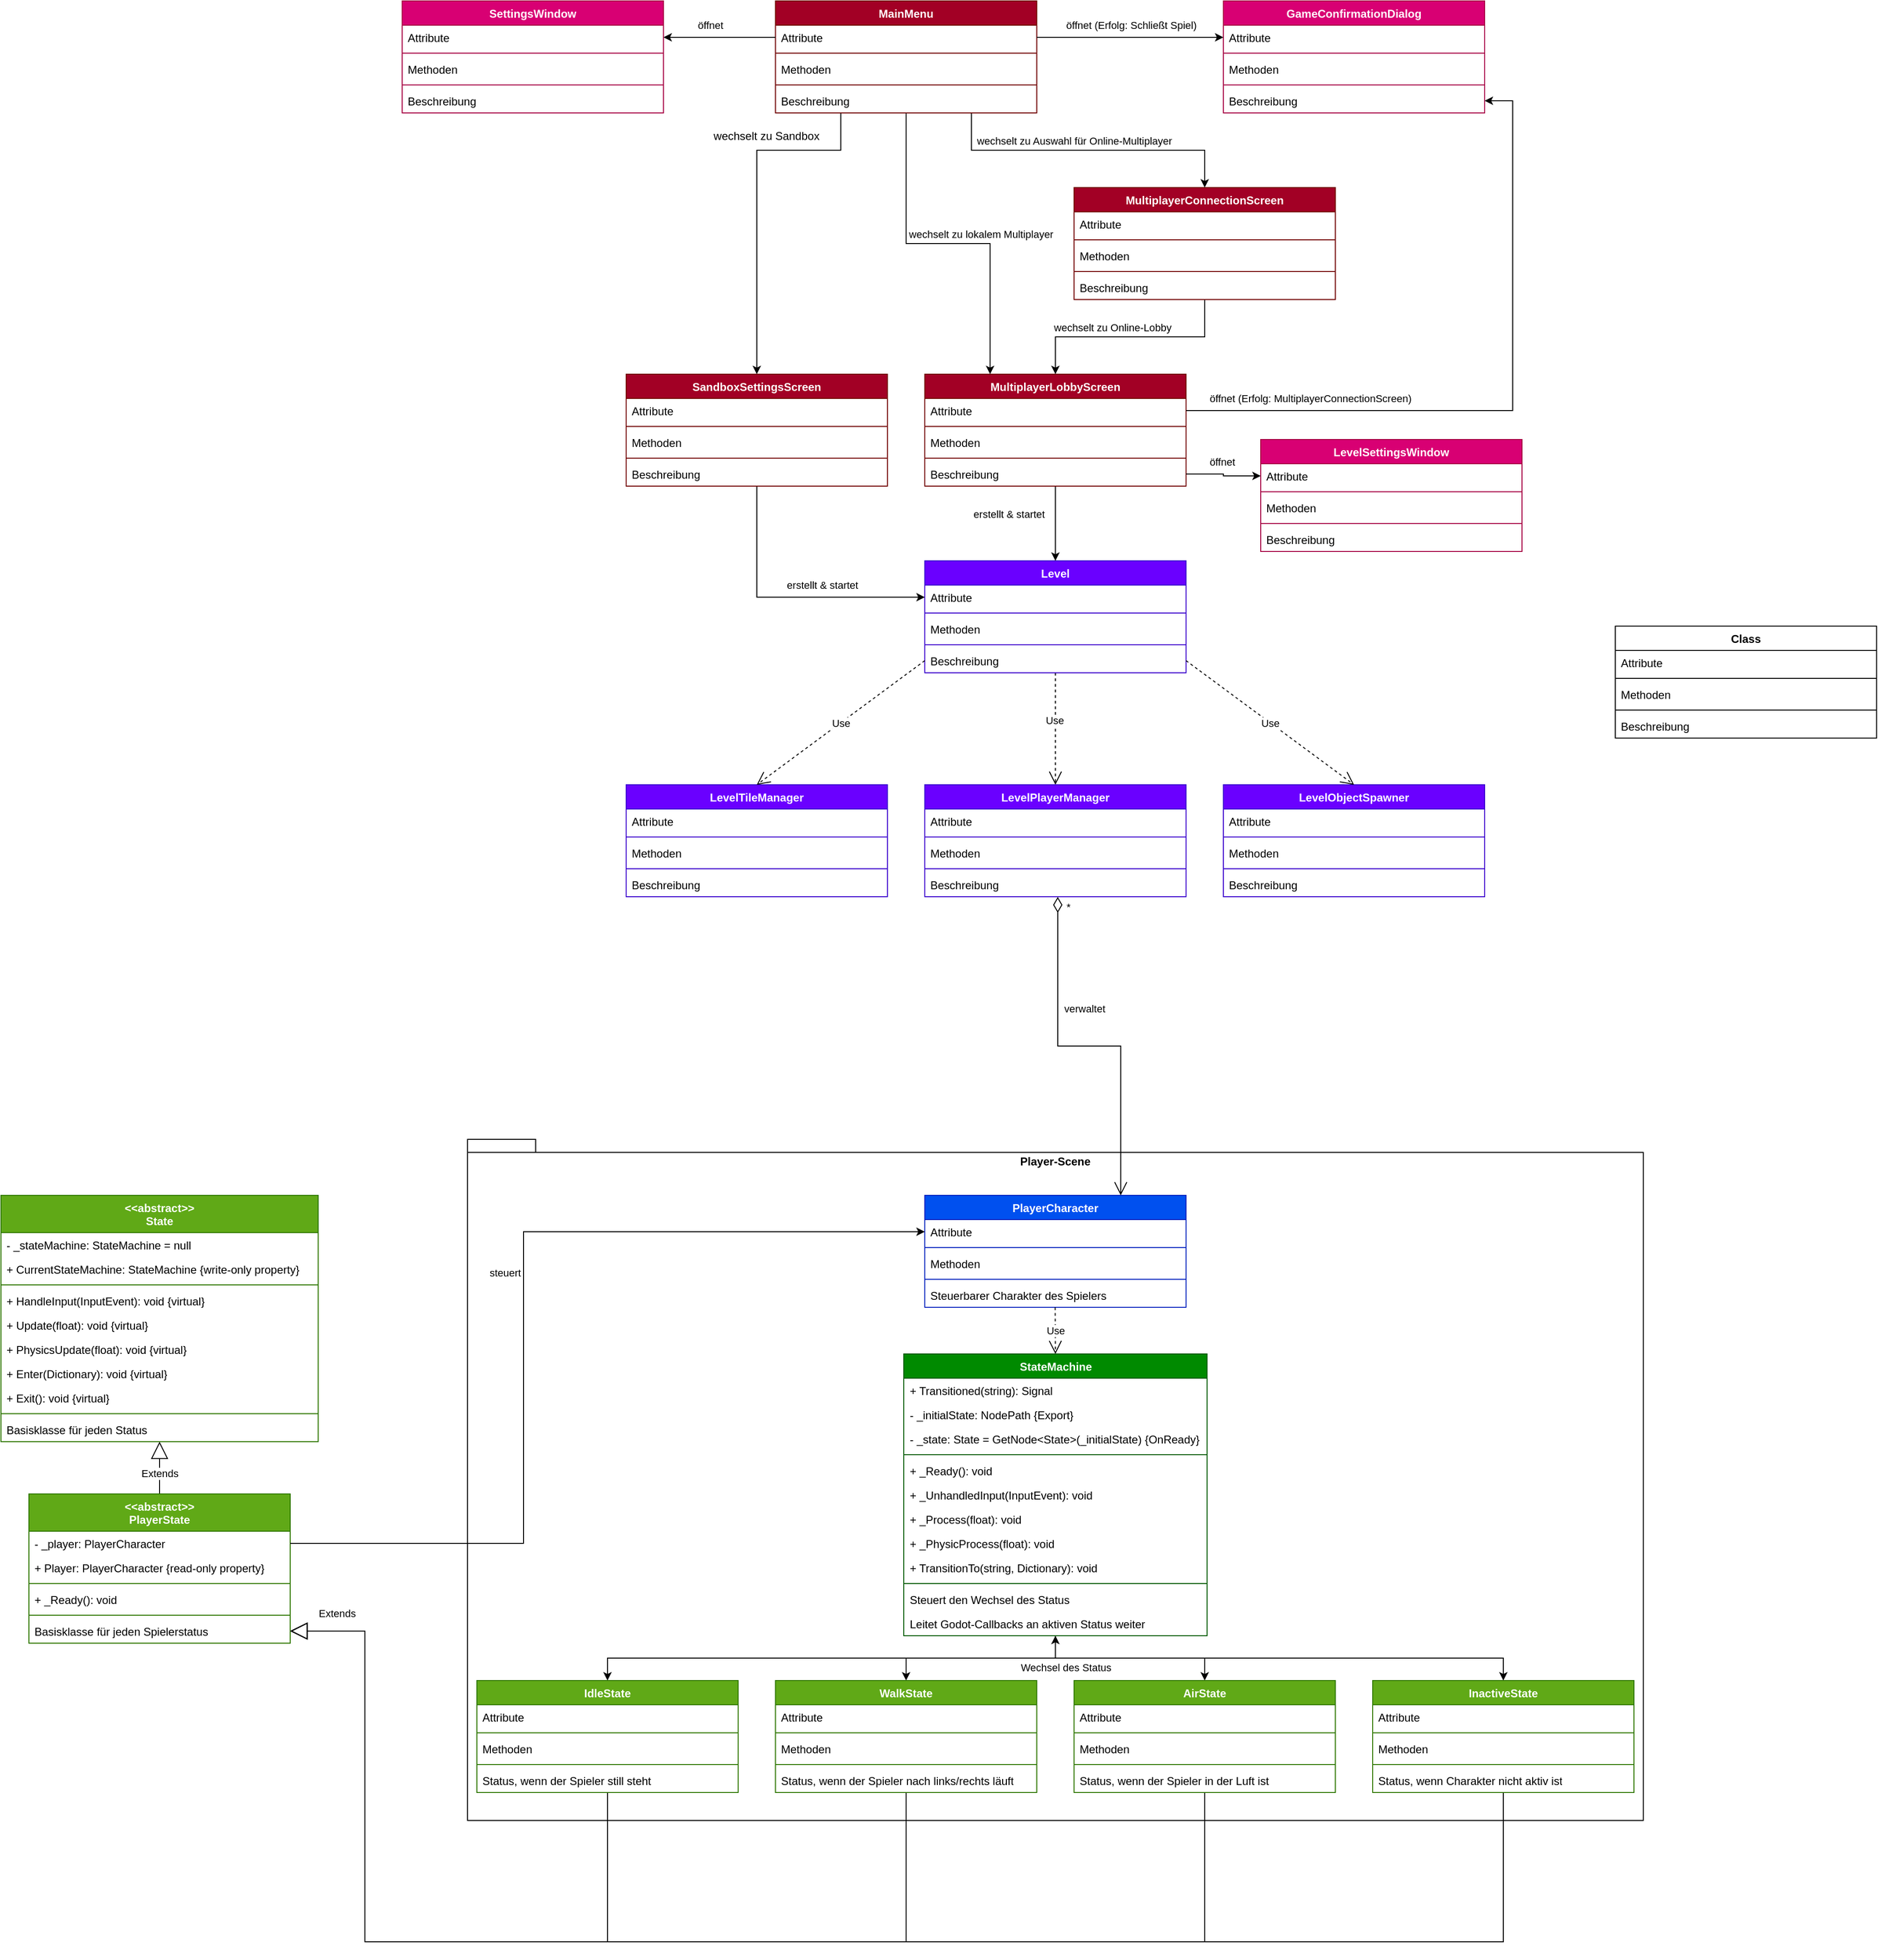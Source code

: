 <mxfile version="23.1.5" type="device">
  <diagram name="Seite-1" id="b0kJ9ZFDzkwzSMW23gj2">
    <mxGraphModel dx="-775" dy="1193" grid="1" gridSize="10" guides="1" tooltips="1" connect="1" arrows="1" fold="1" page="0" pageScale="1" pageWidth="827" pageHeight="1169" math="0" shadow="0">
      <root>
        <mxCell id="0" />
        <mxCell id="1" parent="0" />
        <mxCell id="ihR8Fmivdvn-rFsdOKCi-101" value="Player-Scene" style="shape=folder;fontStyle=1;spacingTop=10;tabWidth=40;tabHeight=14;tabPosition=left;html=1;whiteSpace=wrap;verticalAlign=top;" parent="1" vertex="1">
          <mxGeometry x="3510" y="1580" width="1260" height="730" as="geometry" />
        </mxCell>
        <mxCell id="ihR8Fmivdvn-rFsdOKCi-1" value="Class" style="swimlane;fontStyle=1;align=center;verticalAlign=top;childLayout=stackLayout;horizontal=1;startSize=26;horizontalStack=0;resizeParent=1;resizeParentMax=0;resizeLast=0;collapsible=1;marginBottom=0;whiteSpace=wrap;html=1;" parent="1" vertex="1">
          <mxGeometry x="4740" y="1030" width="280" height="120" as="geometry">
            <mxRectangle x="4430" y="1700" width="70" height="30" as="alternateBounds" />
          </mxGeometry>
        </mxCell>
        <mxCell id="ihR8Fmivdvn-rFsdOKCi-2" value="Attribute" style="text;strokeColor=none;fillColor=none;align=left;verticalAlign=top;spacingLeft=4;spacingRight=4;overflow=hidden;rotatable=0;points=[[0,0.5],[1,0.5]];portConstraint=eastwest;whiteSpace=wrap;html=1;" parent="ihR8Fmivdvn-rFsdOKCi-1" vertex="1">
          <mxGeometry y="26" width="280" height="26" as="geometry" />
        </mxCell>
        <mxCell id="ihR8Fmivdvn-rFsdOKCi-3" value="" style="line;strokeWidth=1;fillColor=none;align=left;verticalAlign=middle;spacingTop=-1;spacingLeft=3;spacingRight=3;rotatable=0;labelPosition=right;points=[];portConstraint=eastwest;strokeColor=inherit;" parent="ihR8Fmivdvn-rFsdOKCi-1" vertex="1">
          <mxGeometry y="52" width="280" height="8" as="geometry" />
        </mxCell>
        <mxCell id="ihR8Fmivdvn-rFsdOKCi-4" value="Methoden" style="text;strokeColor=none;fillColor=none;align=left;verticalAlign=top;spacingLeft=4;spacingRight=4;overflow=hidden;rotatable=0;points=[[0,0.5],[1,0.5]];portConstraint=eastwest;whiteSpace=wrap;html=1;" parent="ihR8Fmivdvn-rFsdOKCi-1" vertex="1">
          <mxGeometry y="60" width="280" height="26" as="geometry" />
        </mxCell>
        <mxCell id="ihR8Fmivdvn-rFsdOKCi-7" value="" style="line;strokeWidth=1;fillColor=none;align=left;verticalAlign=middle;spacingTop=-1;spacingLeft=3;spacingRight=3;rotatable=0;labelPosition=right;points=[];portConstraint=eastwest;strokeColor=inherit;" parent="ihR8Fmivdvn-rFsdOKCi-1" vertex="1">
          <mxGeometry y="86" width="280" height="8" as="geometry" />
        </mxCell>
        <mxCell id="ihR8Fmivdvn-rFsdOKCi-8" value="Beschreibung" style="text;strokeColor=none;fillColor=none;align=left;verticalAlign=top;spacingLeft=4;spacingRight=4;overflow=hidden;rotatable=0;points=[[0,0.5],[1,0.5]];portConstraint=eastwest;whiteSpace=wrap;html=1;" parent="ihR8Fmivdvn-rFsdOKCi-1" vertex="1">
          <mxGeometry y="94" width="280" height="26" as="geometry" />
        </mxCell>
        <mxCell id="ihR8Fmivdvn-rFsdOKCi-9" value="PlayerCharacter" style="swimlane;fontStyle=1;align=center;verticalAlign=top;childLayout=stackLayout;horizontal=1;startSize=26;horizontalStack=0;resizeParent=1;resizeParentMax=0;resizeLast=0;collapsible=1;marginBottom=0;whiteSpace=wrap;html=1;fillColor=#0050ef;fontColor=#ffffff;strokeColor=#001DBC;" parent="1" vertex="1">
          <mxGeometry x="4000" y="1640" width="280" height="120" as="geometry">
            <mxRectangle x="4430" y="1700" width="70" height="30" as="alternateBounds" />
          </mxGeometry>
        </mxCell>
        <mxCell id="ihR8Fmivdvn-rFsdOKCi-10" value="Attribute" style="text;strokeColor=none;fillColor=none;align=left;verticalAlign=top;spacingLeft=4;spacingRight=4;overflow=hidden;rotatable=0;points=[[0,0.5],[1,0.5]];portConstraint=eastwest;whiteSpace=wrap;html=1;" parent="ihR8Fmivdvn-rFsdOKCi-9" vertex="1">
          <mxGeometry y="26" width="280" height="26" as="geometry" />
        </mxCell>
        <mxCell id="ihR8Fmivdvn-rFsdOKCi-11" value="" style="line;strokeWidth=1;fillColor=none;align=left;verticalAlign=middle;spacingTop=-1;spacingLeft=3;spacingRight=3;rotatable=0;labelPosition=right;points=[];portConstraint=eastwest;strokeColor=inherit;" parent="ihR8Fmivdvn-rFsdOKCi-9" vertex="1">
          <mxGeometry y="52" width="280" height="8" as="geometry" />
        </mxCell>
        <mxCell id="ihR8Fmivdvn-rFsdOKCi-12" value="Methoden" style="text;strokeColor=none;fillColor=none;align=left;verticalAlign=top;spacingLeft=4;spacingRight=4;overflow=hidden;rotatable=0;points=[[0,0.5],[1,0.5]];portConstraint=eastwest;whiteSpace=wrap;html=1;" parent="ihR8Fmivdvn-rFsdOKCi-9" vertex="1">
          <mxGeometry y="60" width="280" height="26" as="geometry" />
        </mxCell>
        <mxCell id="ihR8Fmivdvn-rFsdOKCi-13" value="" style="line;strokeWidth=1;fillColor=none;align=left;verticalAlign=middle;spacingTop=-1;spacingLeft=3;spacingRight=3;rotatable=0;labelPosition=right;points=[];portConstraint=eastwest;strokeColor=inherit;" parent="ihR8Fmivdvn-rFsdOKCi-9" vertex="1">
          <mxGeometry y="86" width="280" height="8" as="geometry" />
        </mxCell>
        <mxCell id="ihR8Fmivdvn-rFsdOKCi-14" value="Steuerbarer Charakter des Spielers" style="text;strokeColor=none;fillColor=none;align=left;verticalAlign=top;spacingLeft=4;spacingRight=4;overflow=hidden;rotatable=0;points=[[0,0.5],[1,0.5]];portConstraint=eastwest;whiteSpace=wrap;html=1;" parent="ihR8Fmivdvn-rFsdOKCi-9" vertex="1">
          <mxGeometry y="94" width="280" height="26" as="geometry" />
        </mxCell>
        <mxCell id="ihR8Fmivdvn-rFsdOKCi-92" style="edgeStyle=orthogonalEdgeStyle;rounded=0;orthogonalLoop=1;jettySize=auto;html=1;exitX=0.5;exitY=1;exitDx=0;exitDy=0;entryX=0.5;entryY=0;entryDx=0;entryDy=0;startArrow=classic;startFill=1;" parent="1" source="ihR8Fmivdvn-rFsdOKCi-15" target="ihR8Fmivdvn-rFsdOKCi-65" edge="1">
          <mxGeometry relative="1" as="geometry">
            <mxPoint x="4040" y="2140" as="targetPoint" />
          </mxGeometry>
        </mxCell>
        <mxCell id="ihR8Fmivdvn-rFsdOKCi-93" style="edgeStyle=orthogonalEdgeStyle;rounded=0;orthogonalLoop=1;jettySize=auto;html=1;exitX=0.5;exitY=1;exitDx=0;exitDy=0;entryX=0.5;entryY=0;entryDx=0;entryDy=0;" parent="1" source="ihR8Fmivdvn-rFsdOKCi-15" target="ihR8Fmivdvn-rFsdOKCi-71" edge="1">
          <mxGeometry relative="1" as="geometry" />
        </mxCell>
        <mxCell id="ihR8Fmivdvn-rFsdOKCi-94" style="edgeStyle=orthogonalEdgeStyle;rounded=0;orthogonalLoop=1;jettySize=auto;html=1;exitX=0.5;exitY=1;exitDx=0;exitDy=0;entryX=0.5;entryY=0;entryDx=0;entryDy=0;" parent="1" source="ihR8Fmivdvn-rFsdOKCi-15" target="ihR8Fmivdvn-rFsdOKCi-77" edge="1">
          <mxGeometry relative="1" as="geometry" />
        </mxCell>
        <mxCell id="ihR8Fmivdvn-rFsdOKCi-95" style="edgeStyle=orthogonalEdgeStyle;rounded=0;orthogonalLoop=1;jettySize=auto;html=1;exitX=0.5;exitY=1;exitDx=0;exitDy=0;entryX=0.5;entryY=0;entryDx=0;entryDy=0;" parent="1" source="ihR8Fmivdvn-rFsdOKCi-15" target="ihR8Fmivdvn-rFsdOKCi-27" edge="1">
          <mxGeometry relative="1" as="geometry">
            <mxPoint x="3710" y="2150" as="targetPoint" />
          </mxGeometry>
        </mxCell>
        <mxCell id="ihR8Fmivdvn-rFsdOKCi-97" value="Wechsel des Status" style="edgeLabel;html=1;align=center;verticalAlign=middle;resizable=0;points=[];" parent="ihR8Fmivdvn-rFsdOKCi-95" vertex="1" connectable="0">
          <mxGeometry x="-0.888" relative="1" as="geometry">
            <mxPoint x="16" y="10" as="offset" />
          </mxGeometry>
        </mxCell>
        <mxCell id="ihR8Fmivdvn-rFsdOKCi-15" value="StateMachine" style="swimlane;fontStyle=1;align=center;verticalAlign=top;childLayout=stackLayout;horizontal=1;startSize=26;horizontalStack=0;resizeParent=1;resizeParentMax=0;resizeLast=0;collapsible=1;marginBottom=0;whiteSpace=wrap;html=1;fillColor=#008a00;fontColor=#ffffff;strokeColor=#005700;" parent="1" vertex="1">
          <mxGeometry x="3977.5" y="1810" width="325" height="302" as="geometry">
            <mxRectangle x="4430" y="1700" width="70" height="30" as="alternateBounds" />
          </mxGeometry>
        </mxCell>
        <mxCell id="ihR8Fmivdvn-rFsdOKCi-16" value="+ Transitioned(string): Signal" style="text;strokeColor=none;fillColor=none;align=left;verticalAlign=top;spacingLeft=4;spacingRight=4;overflow=hidden;rotatable=0;points=[[0,0.5],[1,0.5]];portConstraint=eastwest;whiteSpace=wrap;html=1;" parent="ihR8Fmivdvn-rFsdOKCi-15" vertex="1">
          <mxGeometry y="26" width="325" height="26" as="geometry" />
        </mxCell>
        <mxCell id="2RVkLAHY1WiUdaPVSaJh-1" value="- _initialState: NodePath {Export}" style="text;strokeColor=none;fillColor=none;align=left;verticalAlign=top;spacingLeft=4;spacingRight=4;overflow=hidden;rotatable=0;points=[[0,0.5],[1,0.5]];portConstraint=eastwest;whiteSpace=wrap;html=1;" parent="ihR8Fmivdvn-rFsdOKCi-15" vertex="1">
          <mxGeometry y="52" width="325" height="26" as="geometry" />
        </mxCell>
        <mxCell id="2RVkLAHY1WiUdaPVSaJh-2" value="- _state: State = GetNode&amp;lt;State&amp;gt;(_initialState) {OnReady}" style="text;strokeColor=none;fillColor=none;align=left;verticalAlign=top;spacingLeft=4;spacingRight=4;overflow=hidden;rotatable=0;points=[[0,0.5],[1,0.5]];portConstraint=eastwest;whiteSpace=wrap;html=1;" parent="ihR8Fmivdvn-rFsdOKCi-15" vertex="1">
          <mxGeometry y="78" width="325" height="26" as="geometry" />
        </mxCell>
        <mxCell id="ihR8Fmivdvn-rFsdOKCi-17" value="" style="line;strokeWidth=1;fillColor=none;align=left;verticalAlign=middle;spacingTop=-1;spacingLeft=3;spacingRight=3;rotatable=0;labelPosition=right;points=[];portConstraint=eastwest;strokeColor=inherit;" parent="ihR8Fmivdvn-rFsdOKCi-15" vertex="1">
          <mxGeometry y="104" width="325" height="8" as="geometry" />
        </mxCell>
        <mxCell id="ihR8Fmivdvn-rFsdOKCi-18" value="+ _Ready(): void" style="text;strokeColor=none;fillColor=none;align=left;verticalAlign=top;spacingLeft=4;spacingRight=4;overflow=hidden;rotatable=0;points=[[0,0.5],[1,0.5]];portConstraint=eastwest;whiteSpace=wrap;html=1;" parent="ihR8Fmivdvn-rFsdOKCi-15" vertex="1">
          <mxGeometry y="112" width="325" height="26" as="geometry" />
        </mxCell>
        <mxCell id="2RVkLAHY1WiUdaPVSaJh-3" value="+ _UnhandledInput(InputEvent): void" style="text;strokeColor=none;fillColor=none;align=left;verticalAlign=top;spacingLeft=4;spacingRight=4;overflow=hidden;rotatable=0;points=[[0,0.5],[1,0.5]];portConstraint=eastwest;whiteSpace=wrap;html=1;" parent="ihR8Fmivdvn-rFsdOKCi-15" vertex="1">
          <mxGeometry y="138" width="325" height="26" as="geometry" />
        </mxCell>
        <mxCell id="2RVkLAHY1WiUdaPVSaJh-5" value="+ _Process(float): void" style="text;strokeColor=none;fillColor=none;align=left;verticalAlign=top;spacingLeft=4;spacingRight=4;overflow=hidden;rotatable=0;points=[[0,0.5],[1,0.5]];portConstraint=eastwest;whiteSpace=wrap;html=1;" parent="ihR8Fmivdvn-rFsdOKCi-15" vertex="1">
          <mxGeometry y="164" width="325" height="26" as="geometry" />
        </mxCell>
        <mxCell id="2RVkLAHY1WiUdaPVSaJh-4" value="+ _PhysicProcess(float): void" style="text;strokeColor=none;fillColor=none;align=left;verticalAlign=top;spacingLeft=4;spacingRight=4;overflow=hidden;rotatable=0;points=[[0,0.5],[1,0.5]];portConstraint=eastwest;whiteSpace=wrap;html=1;" parent="ihR8Fmivdvn-rFsdOKCi-15" vertex="1">
          <mxGeometry y="190" width="325" height="26" as="geometry" />
        </mxCell>
        <mxCell id="2RVkLAHY1WiUdaPVSaJh-6" value="+ TransitionTo(string, Dictionary): void" style="text;strokeColor=none;fillColor=none;align=left;verticalAlign=top;spacingLeft=4;spacingRight=4;overflow=hidden;rotatable=0;points=[[0,0.5],[1,0.5]];portConstraint=eastwest;whiteSpace=wrap;html=1;" parent="ihR8Fmivdvn-rFsdOKCi-15" vertex="1">
          <mxGeometry y="216" width="325" height="26" as="geometry" />
        </mxCell>
        <mxCell id="ihR8Fmivdvn-rFsdOKCi-19" value="" style="line;strokeWidth=1;fillColor=none;align=left;verticalAlign=middle;spacingTop=-1;spacingLeft=3;spacingRight=3;rotatable=0;labelPosition=right;points=[];portConstraint=eastwest;strokeColor=inherit;" parent="ihR8Fmivdvn-rFsdOKCi-15" vertex="1">
          <mxGeometry y="242" width="325" height="8" as="geometry" />
        </mxCell>
        <mxCell id="ihR8Fmivdvn-rFsdOKCi-20" value="Steuert den Wechsel des Status" style="text;strokeColor=none;fillColor=none;align=left;verticalAlign=top;spacingLeft=4;spacingRight=4;overflow=hidden;rotatable=0;points=[[0,0.5],[1,0.5]];portConstraint=eastwest;whiteSpace=wrap;html=1;" parent="ihR8Fmivdvn-rFsdOKCi-15" vertex="1">
          <mxGeometry y="250" width="325" height="26" as="geometry" />
        </mxCell>
        <mxCell id="ihR8Fmivdvn-rFsdOKCi-102" value="Leitet Godot-Callbacks an aktiven Status weiter" style="text;strokeColor=none;fillColor=none;align=left;verticalAlign=top;spacingLeft=4;spacingRight=4;overflow=hidden;rotatable=0;points=[[0,0.5],[1,0.5]];portConstraint=eastwest;whiteSpace=wrap;html=1;" parent="ihR8Fmivdvn-rFsdOKCi-15" vertex="1">
          <mxGeometry y="276" width="325" height="26" as="geometry" />
        </mxCell>
        <mxCell id="ihR8Fmivdvn-rFsdOKCi-59" style="edgeStyle=orthogonalEdgeStyle;rounded=0;orthogonalLoop=1;jettySize=auto;html=1;exitX=0.5;exitY=1;exitDx=0;exitDy=0;entryX=0.5;entryY=0;entryDx=0;entryDy=0;endArrow=none;endFill=0;startArrow=block;startFill=0;startSize=16;" parent="1" source="ihR8Fmivdvn-rFsdOKCi-21" target="ihR8Fmivdvn-rFsdOKCi-51" edge="1">
          <mxGeometry relative="1" as="geometry" />
        </mxCell>
        <mxCell id="ihR8Fmivdvn-rFsdOKCi-60" value="Extends" style="edgeLabel;html=1;align=center;verticalAlign=middle;resizable=0;points=[];" parent="ihR8Fmivdvn-rFsdOKCi-59" vertex="1" connectable="0">
          <mxGeometry x="0.21" relative="1" as="geometry">
            <mxPoint as="offset" />
          </mxGeometry>
        </mxCell>
        <mxCell id="ihR8Fmivdvn-rFsdOKCi-21" value="&amp;lt;&amp;lt;abstract&amp;gt;&amp;gt;&lt;br&gt;State" style="swimlane;fontStyle=1;align=center;verticalAlign=top;childLayout=stackLayout;horizontal=1;startSize=40;horizontalStack=0;resizeParent=1;resizeParentMax=0;resizeLast=0;collapsible=1;marginBottom=0;whiteSpace=wrap;html=1;fillColor=#60a917;fontColor=#ffffff;strokeColor=#2D7600;" parent="1" vertex="1">
          <mxGeometry x="3010" y="1640" width="340" height="264" as="geometry">
            <mxRectangle x="4430" y="1700" width="70" height="30" as="alternateBounds" />
          </mxGeometry>
        </mxCell>
        <mxCell id="ihR8Fmivdvn-rFsdOKCi-22" value="- _stateMachine: StateMachine = null" style="text;strokeColor=none;fillColor=none;align=left;verticalAlign=top;spacingLeft=4;spacingRight=4;overflow=hidden;rotatable=0;points=[[0,0.5],[1,0.5]];portConstraint=eastwest;whiteSpace=wrap;html=1;" parent="ihR8Fmivdvn-rFsdOKCi-21" vertex="1">
          <mxGeometry y="40" width="340" height="26" as="geometry" />
        </mxCell>
        <mxCell id="2RVkLAHY1WiUdaPVSaJh-13" value="+ CurrentStateMachine: StateMachine {write-only property}" style="text;strokeColor=none;fillColor=none;align=left;verticalAlign=top;spacingLeft=4;spacingRight=4;overflow=hidden;rotatable=0;points=[[0,0.5],[1,0.5]];portConstraint=eastwest;whiteSpace=wrap;html=1;" parent="ihR8Fmivdvn-rFsdOKCi-21" vertex="1">
          <mxGeometry y="66" width="340" height="26" as="geometry" />
        </mxCell>
        <mxCell id="ihR8Fmivdvn-rFsdOKCi-23" value="" style="line;strokeWidth=1;fillColor=none;align=left;verticalAlign=middle;spacingTop=-1;spacingLeft=3;spacingRight=3;rotatable=0;labelPosition=right;points=[];portConstraint=eastwest;strokeColor=inherit;" parent="ihR8Fmivdvn-rFsdOKCi-21" vertex="1">
          <mxGeometry y="92" width="340" height="8" as="geometry" />
        </mxCell>
        <mxCell id="ihR8Fmivdvn-rFsdOKCi-24" value="+ HandleInput(InputEvent): void {virtual}" style="text;strokeColor=none;fillColor=none;align=left;verticalAlign=top;spacingLeft=4;spacingRight=4;overflow=hidden;rotatable=0;points=[[0,0.5],[1,0.5]];portConstraint=eastwest;whiteSpace=wrap;html=1;" parent="ihR8Fmivdvn-rFsdOKCi-21" vertex="1">
          <mxGeometry y="100" width="340" height="26" as="geometry" />
        </mxCell>
        <mxCell id="2RVkLAHY1WiUdaPVSaJh-8" value="+ Update(float): void {virtual}" style="text;strokeColor=none;fillColor=none;align=left;verticalAlign=top;spacingLeft=4;spacingRight=4;overflow=hidden;rotatable=0;points=[[0,0.5],[1,0.5]];portConstraint=eastwest;whiteSpace=wrap;html=1;" parent="ihR8Fmivdvn-rFsdOKCi-21" vertex="1">
          <mxGeometry y="126" width="340" height="26" as="geometry" />
        </mxCell>
        <mxCell id="2RVkLAHY1WiUdaPVSaJh-7" value="+ PhysicsUpdate(float): void {virtual}" style="text;strokeColor=none;fillColor=none;align=left;verticalAlign=top;spacingLeft=4;spacingRight=4;overflow=hidden;rotatable=0;points=[[0,0.5],[1,0.5]];portConstraint=eastwest;whiteSpace=wrap;html=1;" parent="ihR8Fmivdvn-rFsdOKCi-21" vertex="1">
          <mxGeometry y="152" width="340" height="26" as="geometry" />
        </mxCell>
        <mxCell id="2RVkLAHY1WiUdaPVSaJh-9" value="+ Enter(Dictionary): void {virtual}" style="text;strokeColor=none;fillColor=none;align=left;verticalAlign=top;spacingLeft=4;spacingRight=4;overflow=hidden;rotatable=0;points=[[0,0.5],[1,0.5]];portConstraint=eastwest;whiteSpace=wrap;html=1;" parent="ihR8Fmivdvn-rFsdOKCi-21" vertex="1">
          <mxGeometry y="178" width="340" height="26" as="geometry" />
        </mxCell>
        <mxCell id="2RVkLAHY1WiUdaPVSaJh-10" value="+ Exit(): void {virtual}" style="text;strokeColor=none;fillColor=none;align=left;verticalAlign=top;spacingLeft=4;spacingRight=4;overflow=hidden;rotatable=0;points=[[0,0.5],[1,0.5]];portConstraint=eastwest;whiteSpace=wrap;html=1;" parent="ihR8Fmivdvn-rFsdOKCi-21" vertex="1">
          <mxGeometry y="204" width="340" height="26" as="geometry" />
        </mxCell>
        <mxCell id="ihR8Fmivdvn-rFsdOKCi-25" value="" style="line;strokeWidth=1;fillColor=none;align=left;verticalAlign=middle;spacingTop=-1;spacingLeft=3;spacingRight=3;rotatable=0;labelPosition=right;points=[];portConstraint=eastwest;strokeColor=inherit;" parent="ihR8Fmivdvn-rFsdOKCi-21" vertex="1">
          <mxGeometry y="230" width="340" height="8" as="geometry" />
        </mxCell>
        <mxCell id="ihR8Fmivdvn-rFsdOKCi-26" value="Basisklasse für jeden Status" style="text;strokeColor=none;fillColor=none;align=left;verticalAlign=top;spacingLeft=4;spacingRight=4;overflow=hidden;rotatable=0;points=[[0,0.5],[1,0.5]];portConstraint=eastwest;whiteSpace=wrap;html=1;" parent="ihR8Fmivdvn-rFsdOKCi-21" vertex="1">
          <mxGeometry y="238" width="340" height="26" as="geometry" />
        </mxCell>
        <mxCell id="ihR8Fmivdvn-rFsdOKCi-85" style="edgeStyle=orthogonalEdgeStyle;rounded=0;orthogonalLoop=1;jettySize=auto;html=1;exitX=0.5;exitY=1;exitDx=0;exitDy=0;entryX=1;entryY=0.5;entryDx=0;entryDy=0;endArrow=block;endFill=0;endSize=16;" parent="1" source="ihR8Fmivdvn-rFsdOKCi-27" target="ihR8Fmivdvn-rFsdOKCi-56" edge="1">
          <mxGeometry relative="1" as="geometry">
            <mxPoint x="3659.942" y="2310" as="targetPoint" />
            <Array as="points">
              <mxPoint x="3660" y="2440" />
              <mxPoint x="3400" y="2440" />
              <mxPoint x="3400" y="2107" />
            </Array>
          </mxGeometry>
        </mxCell>
        <mxCell id="ihR8Fmivdvn-rFsdOKCi-27" value="IdleState" style="swimlane;fontStyle=1;align=center;verticalAlign=top;childLayout=stackLayout;horizontal=1;startSize=26;horizontalStack=0;resizeParent=1;resizeParentMax=0;resizeLast=0;collapsible=1;marginBottom=0;whiteSpace=wrap;html=1;fillColor=#60a917;fontColor=#ffffff;strokeColor=#2D7600;" parent="1" vertex="1">
          <mxGeometry x="3520" y="2160" width="280" height="120" as="geometry">
            <mxRectangle x="4430" y="1700" width="70" height="30" as="alternateBounds" />
          </mxGeometry>
        </mxCell>
        <mxCell id="ihR8Fmivdvn-rFsdOKCi-28" value="Attribute" style="text;strokeColor=none;fillColor=none;align=left;verticalAlign=top;spacingLeft=4;spacingRight=4;overflow=hidden;rotatable=0;points=[[0,0.5],[1,0.5]];portConstraint=eastwest;whiteSpace=wrap;html=1;" parent="ihR8Fmivdvn-rFsdOKCi-27" vertex="1">
          <mxGeometry y="26" width="280" height="26" as="geometry" />
        </mxCell>
        <mxCell id="ihR8Fmivdvn-rFsdOKCi-29" value="" style="line;strokeWidth=1;fillColor=none;align=left;verticalAlign=middle;spacingTop=-1;spacingLeft=3;spacingRight=3;rotatable=0;labelPosition=right;points=[];portConstraint=eastwest;strokeColor=inherit;" parent="ihR8Fmivdvn-rFsdOKCi-27" vertex="1">
          <mxGeometry y="52" width="280" height="8" as="geometry" />
        </mxCell>
        <mxCell id="ihR8Fmivdvn-rFsdOKCi-30" value="Methoden" style="text;strokeColor=none;fillColor=none;align=left;verticalAlign=top;spacingLeft=4;spacingRight=4;overflow=hidden;rotatable=0;points=[[0,0.5],[1,0.5]];portConstraint=eastwest;whiteSpace=wrap;html=1;" parent="ihR8Fmivdvn-rFsdOKCi-27" vertex="1">
          <mxGeometry y="60" width="280" height="26" as="geometry" />
        </mxCell>
        <mxCell id="ihR8Fmivdvn-rFsdOKCi-31" value="" style="line;strokeWidth=1;fillColor=none;align=left;verticalAlign=middle;spacingTop=-1;spacingLeft=3;spacingRight=3;rotatable=0;labelPosition=right;points=[];portConstraint=eastwest;strokeColor=inherit;" parent="ihR8Fmivdvn-rFsdOKCi-27" vertex="1">
          <mxGeometry y="86" width="280" height="8" as="geometry" />
        </mxCell>
        <mxCell id="ihR8Fmivdvn-rFsdOKCi-32" value="Status, wenn der Spieler still steht" style="text;strokeColor=none;fillColor=none;align=left;verticalAlign=top;spacingLeft=4;spacingRight=4;overflow=hidden;rotatable=0;points=[[0,0.5],[1,0.5]];portConstraint=eastwest;whiteSpace=wrap;html=1;" parent="ihR8Fmivdvn-rFsdOKCi-27" vertex="1">
          <mxGeometry y="94" width="280" height="26" as="geometry" />
        </mxCell>
        <mxCell id="ihR8Fmivdvn-rFsdOKCi-51" value="&amp;lt;&amp;lt;abstract&amp;gt;&amp;gt;&lt;br&gt;PlayerState" style="swimlane;fontStyle=1;align=center;verticalAlign=top;childLayout=stackLayout;horizontal=1;startSize=40;horizontalStack=0;resizeParent=1;resizeParentMax=0;resizeLast=0;collapsible=1;marginBottom=0;whiteSpace=wrap;html=1;fillColor=#60a917;fontColor=#ffffff;strokeColor=#2D7600;" parent="1" vertex="1">
          <mxGeometry x="3040" y="1960" width="280" height="160" as="geometry">
            <mxRectangle x="4430" y="1700" width="70" height="30" as="alternateBounds" />
          </mxGeometry>
        </mxCell>
        <mxCell id="ihR8Fmivdvn-rFsdOKCi-52" value="- _player: PlayerCharacter" style="text;strokeColor=none;fillColor=none;align=left;verticalAlign=top;spacingLeft=4;spacingRight=4;overflow=hidden;rotatable=0;points=[[0,0.5],[1,0.5]];portConstraint=eastwest;whiteSpace=wrap;html=1;" parent="ihR8Fmivdvn-rFsdOKCi-51" vertex="1">
          <mxGeometry y="40" width="280" height="26" as="geometry" />
        </mxCell>
        <mxCell id="2RVkLAHY1WiUdaPVSaJh-11" value="+ Player: PlayerCharacter {read-only property}" style="text;strokeColor=none;fillColor=none;align=left;verticalAlign=top;spacingLeft=4;spacingRight=4;overflow=hidden;rotatable=0;points=[[0,0.5],[1,0.5]];portConstraint=eastwest;whiteSpace=wrap;html=1;" parent="ihR8Fmivdvn-rFsdOKCi-51" vertex="1">
          <mxGeometry y="66" width="280" height="26" as="geometry" />
        </mxCell>
        <mxCell id="ihR8Fmivdvn-rFsdOKCi-53" value="" style="line;strokeWidth=1;fillColor=none;align=left;verticalAlign=middle;spacingTop=-1;spacingLeft=3;spacingRight=3;rotatable=0;labelPosition=right;points=[];portConstraint=eastwest;strokeColor=inherit;" parent="ihR8Fmivdvn-rFsdOKCi-51" vertex="1">
          <mxGeometry y="92" width="280" height="8" as="geometry" />
        </mxCell>
        <mxCell id="ihR8Fmivdvn-rFsdOKCi-54" value="+ _Ready(): void" style="text;strokeColor=none;fillColor=none;align=left;verticalAlign=top;spacingLeft=4;spacingRight=4;overflow=hidden;rotatable=0;points=[[0,0.5],[1,0.5]];portConstraint=eastwest;whiteSpace=wrap;html=1;" parent="ihR8Fmivdvn-rFsdOKCi-51" vertex="1">
          <mxGeometry y="100" width="280" height="26" as="geometry" />
        </mxCell>
        <mxCell id="ihR8Fmivdvn-rFsdOKCi-55" value="" style="line;strokeWidth=1;fillColor=none;align=left;verticalAlign=middle;spacingTop=-1;spacingLeft=3;spacingRight=3;rotatable=0;labelPosition=right;points=[];portConstraint=eastwest;strokeColor=inherit;" parent="ihR8Fmivdvn-rFsdOKCi-51" vertex="1">
          <mxGeometry y="126" width="280" height="8" as="geometry" />
        </mxCell>
        <mxCell id="ihR8Fmivdvn-rFsdOKCi-56" value="Basisklasse für jeden Spielerstatus" style="text;strokeColor=none;fillColor=none;align=left;verticalAlign=top;spacingLeft=4;spacingRight=4;overflow=hidden;rotatable=0;points=[[0,0.5],[1,0.5]];portConstraint=eastwest;whiteSpace=wrap;html=1;" parent="ihR8Fmivdvn-rFsdOKCi-51" vertex="1">
          <mxGeometry y="134" width="280" height="26" as="geometry" />
        </mxCell>
        <mxCell id="ihR8Fmivdvn-rFsdOKCi-86" style="edgeStyle=orthogonalEdgeStyle;rounded=0;orthogonalLoop=1;jettySize=auto;html=1;exitX=0.5;exitY=1;exitDx=0;exitDy=0;entryX=1;entryY=0.5;entryDx=0;entryDy=0;endArrow=block;endFill=0;endSize=16;" parent="1" source="ihR8Fmivdvn-rFsdOKCi-65" target="ihR8Fmivdvn-rFsdOKCi-56" edge="1">
          <mxGeometry relative="1" as="geometry">
            <Array as="points">
              <mxPoint x="3980" y="2440" />
              <mxPoint x="3400" y="2440" />
              <mxPoint x="3400" y="2107" />
            </Array>
          </mxGeometry>
        </mxCell>
        <mxCell id="ihR8Fmivdvn-rFsdOKCi-65" value="WalkState" style="swimlane;fontStyle=1;align=center;verticalAlign=top;childLayout=stackLayout;horizontal=1;startSize=26;horizontalStack=0;resizeParent=1;resizeParentMax=0;resizeLast=0;collapsible=1;marginBottom=0;whiteSpace=wrap;html=1;fillColor=#60a917;fontColor=#ffffff;strokeColor=#2D7600;" parent="1" vertex="1">
          <mxGeometry x="3840" y="2160" width="280" height="120" as="geometry">
            <mxRectangle x="4430" y="1700" width="70" height="30" as="alternateBounds" />
          </mxGeometry>
        </mxCell>
        <mxCell id="ihR8Fmivdvn-rFsdOKCi-66" value="Attribute" style="text;strokeColor=none;fillColor=none;align=left;verticalAlign=top;spacingLeft=4;spacingRight=4;overflow=hidden;rotatable=0;points=[[0,0.5],[1,0.5]];portConstraint=eastwest;whiteSpace=wrap;html=1;" parent="ihR8Fmivdvn-rFsdOKCi-65" vertex="1">
          <mxGeometry y="26" width="280" height="26" as="geometry" />
        </mxCell>
        <mxCell id="ihR8Fmivdvn-rFsdOKCi-67" value="" style="line;strokeWidth=1;fillColor=none;align=left;verticalAlign=middle;spacingTop=-1;spacingLeft=3;spacingRight=3;rotatable=0;labelPosition=right;points=[];portConstraint=eastwest;strokeColor=inherit;" parent="ihR8Fmivdvn-rFsdOKCi-65" vertex="1">
          <mxGeometry y="52" width="280" height="8" as="geometry" />
        </mxCell>
        <mxCell id="ihR8Fmivdvn-rFsdOKCi-68" value="Methoden" style="text;strokeColor=none;fillColor=none;align=left;verticalAlign=top;spacingLeft=4;spacingRight=4;overflow=hidden;rotatable=0;points=[[0,0.5],[1,0.5]];portConstraint=eastwest;whiteSpace=wrap;html=1;" parent="ihR8Fmivdvn-rFsdOKCi-65" vertex="1">
          <mxGeometry y="60" width="280" height="26" as="geometry" />
        </mxCell>
        <mxCell id="ihR8Fmivdvn-rFsdOKCi-69" value="" style="line;strokeWidth=1;fillColor=none;align=left;verticalAlign=middle;spacingTop=-1;spacingLeft=3;spacingRight=3;rotatable=0;labelPosition=right;points=[];portConstraint=eastwest;strokeColor=inherit;" parent="ihR8Fmivdvn-rFsdOKCi-65" vertex="1">
          <mxGeometry y="86" width="280" height="8" as="geometry" />
        </mxCell>
        <mxCell id="ihR8Fmivdvn-rFsdOKCi-70" value="Status, wenn der Spieler nach links/rechts läuft" style="text;strokeColor=none;fillColor=none;align=left;verticalAlign=top;spacingLeft=4;spacingRight=4;overflow=hidden;rotatable=0;points=[[0,0.5],[1,0.5]];portConstraint=eastwest;whiteSpace=wrap;html=1;" parent="ihR8Fmivdvn-rFsdOKCi-65" vertex="1">
          <mxGeometry y="94" width="280" height="26" as="geometry" />
        </mxCell>
        <mxCell id="ihR8Fmivdvn-rFsdOKCi-87" style="edgeStyle=orthogonalEdgeStyle;rounded=0;orthogonalLoop=1;jettySize=auto;html=1;exitX=0.5;exitY=1;exitDx=0;exitDy=0;entryX=1;entryY=0.5;entryDx=0;entryDy=0;endArrow=block;endFill=0;endSize=16;" parent="1" source="ihR8Fmivdvn-rFsdOKCi-71" target="ihR8Fmivdvn-rFsdOKCi-56" edge="1">
          <mxGeometry relative="1" as="geometry">
            <mxPoint x="4210" y="2330" as="targetPoint" />
            <Array as="points">
              <mxPoint x="4300" y="2440" />
              <mxPoint x="3400" y="2440" />
              <mxPoint x="3400" y="2107" />
            </Array>
          </mxGeometry>
        </mxCell>
        <mxCell id="ihR8Fmivdvn-rFsdOKCi-71" value="AirState" style="swimlane;fontStyle=1;align=center;verticalAlign=top;childLayout=stackLayout;horizontal=1;startSize=26;horizontalStack=0;resizeParent=1;resizeParentMax=0;resizeLast=0;collapsible=1;marginBottom=0;whiteSpace=wrap;html=1;fillColor=#60a917;fontColor=#ffffff;strokeColor=#2D7600;" parent="1" vertex="1">
          <mxGeometry x="4160" y="2160" width="280" height="120" as="geometry">
            <mxRectangle x="4430" y="1700" width="70" height="30" as="alternateBounds" />
          </mxGeometry>
        </mxCell>
        <mxCell id="ihR8Fmivdvn-rFsdOKCi-72" value="Attribute" style="text;strokeColor=none;fillColor=none;align=left;verticalAlign=top;spacingLeft=4;spacingRight=4;overflow=hidden;rotatable=0;points=[[0,0.5],[1,0.5]];portConstraint=eastwest;whiteSpace=wrap;html=1;" parent="ihR8Fmivdvn-rFsdOKCi-71" vertex="1">
          <mxGeometry y="26" width="280" height="26" as="geometry" />
        </mxCell>
        <mxCell id="ihR8Fmivdvn-rFsdOKCi-73" value="" style="line;strokeWidth=1;fillColor=none;align=left;verticalAlign=middle;spacingTop=-1;spacingLeft=3;spacingRight=3;rotatable=0;labelPosition=right;points=[];portConstraint=eastwest;strokeColor=inherit;" parent="ihR8Fmivdvn-rFsdOKCi-71" vertex="1">
          <mxGeometry y="52" width="280" height="8" as="geometry" />
        </mxCell>
        <mxCell id="ihR8Fmivdvn-rFsdOKCi-74" value="Methoden" style="text;strokeColor=none;fillColor=none;align=left;verticalAlign=top;spacingLeft=4;spacingRight=4;overflow=hidden;rotatable=0;points=[[0,0.5],[1,0.5]];portConstraint=eastwest;whiteSpace=wrap;html=1;" parent="ihR8Fmivdvn-rFsdOKCi-71" vertex="1">
          <mxGeometry y="60" width="280" height="26" as="geometry" />
        </mxCell>
        <mxCell id="ihR8Fmivdvn-rFsdOKCi-75" value="" style="line;strokeWidth=1;fillColor=none;align=left;verticalAlign=middle;spacingTop=-1;spacingLeft=3;spacingRight=3;rotatable=0;labelPosition=right;points=[];portConstraint=eastwest;strokeColor=inherit;" parent="ihR8Fmivdvn-rFsdOKCi-71" vertex="1">
          <mxGeometry y="86" width="280" height="8" as="geometry" />
        </mxCell>
        <mxCell id="ihR8Fmivdvn-rFsdOKCi-76" value="Status, wenn der Spieler in der Luft ist" style="text;strokeColor=none;fillColor=none;align=left;verticalAlign=top;spacingLeft=4;spacingRight=4;overflow=hidden;rotatable=0;points=[[0,0.5],[1,0.5]];portConstraint=eastwest;whiteSpace=wrap;html=1;" parent="ihR8Fmivdvn-rFsdOKCi-71" vertex="1">
          <mxGeometry y="94" width="280" height="26" as="geometry" />
        </mxCell>
        <mxCell id="ihR8Fmivdvn-rFsdOKCi-88" style="edgeStyle=orthogonalEdgeStyle;rounded=0;orthogonalLoop=1;jettySize=auto;html=1;exitX=0.5;exitY=1;exitDx=0;exitDy=0;entryX=1;entryY=0.5;entryDx=0;entryDy=0;endArrow=block;endFill=0;endSize=16;" parent="1" source="ihR8Fmivdvn-rFsdOKCi-77" target="ihR8Fmivdvn-rFsdOKCi-56" edge="1">
          <mxGeometry relative="1" as="geometry">
            <mxPoint x="4590" y="2310" as="targetPoint" />
            <Array as="points">
              <mxPoint x="4620" y="2440" />
              <mxPoint x="3400" y="2440" />
              <mxPoint x="3400" y="2107" />
            </Array>
          </mxGeometry>
        </mxCell>
        <mxCell id="ihR8Fmivdvn-rFsdOKCi-89" value="Extends" style="edgeLabel;html=1;align=center;verticalAlign=middle;resizable=0;points=[];" parent="ihR8Fmivdvn-rFsdOKCi-88" vertex="1" connectable="0">
          <mxGeometry x="0.886" y="1" relative="1" as="geometry">
            <mxPoint x="-29" y="-41" as="offset" />
          </mxGeometry>
        </mxCell>
        <mxCell id="ihR8Fmivdvn-rFsdOKCi-77" value="InactiveState" style="swimlane;fontStyle=1;align=center;verticalAlign=top;childLayout=stackLayout;horizontal=1;startSize=26;horizontalStack=0;resizeParent=1;resizeParentMax=0;resizeLast=0;collapsible=1;marginBottom=0;whiteSpace=wrap;html=1;fillColor=#60a917;fontColor=#ffffff;strokeColor=#2D7600;" parent="1" vertex="1">
          <mxGeometry x="4480" y="2160" width="280" height="120" as="geometry">
            <mxRectangle x="4430" y="1700" width="70" height="30" as="alternateBounds" />
          </mxGeometry>
        </mxCell>
        <mxCell id="ihR8Fmivdvn-rFsdOKCi-78" value="Attribute" style="text;strokeColor=none;fillColor=none;align=left;verticalAlign=top;spacingLeft=4;spacingRight=4;overflow=hidden;rotatable=0;points=[[0,0.5],[1,0.5]];portConstraint=eastwest;whiteSpace=wrap;html=1;" parent="ihR8Fmivdvn-rFsdOKCi-77" vertex="1">
          <mxGeometry y="26" width="280" height="26" as="geometry" />
        </mxCell>
        <mxCell id="ihR8Fmivdvn-rFsdOKCi-79" value="" style="line;strokeWidth=1;fillColor=none;align=left;verticalAlign=middle;spacingTop=-1;spacingLeft=3;spacingRight=3;rotatable=0;labelPosition=right;points=[];portConstraint=eastwest;strokeColor=inherit;" parent="ihR8Fmivdvn-rFsdOKCi-77" vertex="1">
          <mxGeometry y="52" width="280" height="8" as="geometry" />
        </mxCell>
        <mxCell id="ihR8Fmivdvn-rFsdOKCi-80" value="Methoden" style="text;strokeColor=none;fillColor=none;align=left;verticalAlign=top;spacingLeft=4;spacingRight=4;overflow=hidden;rotatable=0;points=[[0,0.5],[1,0.5]];portConstraint=eastwest;whiteSpace=wrap;html=1;" parent="ihR8Fmivdvn-rFsdOKCi-77" vertex="1">
          <mxGeometry y="60" width="280" height="26" as="geometry" />
        </mxCell>
        <mxCell id="ihR8Fmivdvn-rFsdOKCi-81" value="" style="line;strokeWidth=1;fillColor=none;align=left;verticalAlign=middle;spacingTop=-1;spacingLeft=3;spacingRight=3;rotatable=0;labelPosition=right;points=[];portConstraint=eastwest;strokeColor=inherit;" parent="ihR8Fmivdvn-rFsdOKCi-77" vertex="1">
          <mxGeometry y="86" width="280" height="8" as="geometry" />
        </mxCell>
        <mxCell id="ihR8Fmivdvn-rFsdOKCi-82" value="Status, wenn Charakter nicht aktiv ist" style="text;strokeColor=none;fillColor=none;align=left;verticalAlign=top;spacingLeft=4;spacingRight=4;overflow=hidden;rotatable=0;points=[[0,0.5],[1,0.5]];portConstraint=eastwest;whiteSpace=wrap;html=1;" parent="ihR8Fmivdvn-rFsdOKCi-77" vertex="1">
          <mxGeometry y="94" width="280" height="26" as="geometry" />
        </mxCell>
        <mxCell id="ihR8Fmivdvn-rFsdOKCi-96" value="Use" style="endArrow=open;endSize=12;dashed=1;html=1;rounded=0;exitX=0.499;exitY=1.006;exitDx=0;exitDy=0;exitPerimeter=0;entryX=0.5;entryY=0;entryDx=0;entryDy=0;" parent="1" source="ihR8Fmivdvn-rFsdOKCi-14" target="ihR8Fmivdvn-rFsdOKCi-15" edge="1">
          <mxGeometry width="160" relative="1" as="geometry">
            <mxPoint x="4140" y="1770" as="sourcePoint" />
            <mxPoint x="4190" y="1880" as="targetPoint" />
          </mxGeometry>
        </mxCell>
        <mxCell id="ihR8Fmivdvn-rFsdOKCi-98" style="edgeStyle=orthogonalEdgeStyle;rounded=0;orthogonalLoop=1;jettySize=auto;html=1;exitX=1;exitY=0.5;exitDx=0;exitDy=0;entryX=0;entryY=0.5;entryDx=0;entryDy=0;" parent="1" source="ihR8Fmivdvn-rFsdOKCi-52" target="ihR8Fmivdvn-rFsdOKCi-10" edge="1">
          <mxGeometry relative="1" as="geometry">
            <Array as="points">
              <mxPoint x="3570" y="2013" />
              <mxPoint x="3570" y="1679" />
            </Array>
          </mxGeometry>
        </mxCell>
        <mxCell id="ihR8Fmivdvn-rFsdOKCi-99" value="steuert" style="edgeLabel;html=1;align=center;verticalAlign=middle;resizable=0;points=[];" parent="ihR8Fmivdvn-rFsdOKCi-98" vertex="1" connectable="0">
          <mxGeometry x="0.066" y="-2" relative="1" as="geometry">
            <mxPoint x="-22" as="offset" />
          </mxGeometry>
        </mxCell>
        <mxCell id="d6O0xbQYCHMRyrooB_xH-28" style="rounded=0;orthogonalLoop=1;jettySize=auto;html=1;exitX=0.5;exitY=1;exitDx=0;exitDy=0;entryX=0.5;entryY=0;entryDx=0;entryDy=0;dashed=1;endSize=12;endArrow=open;endFill=0;" edge="1" parent="1" source="d6O0xbQYCHMRyrooB_xH-1" target="d6O0xbQYCHMRyrooB_xH-22">
          <mxGeometry relative="1" as="geometry" />
        </mxCell>
        <mxCell id="d6O0xbQYCHMRyrooB_xH-29" value="Use" style="edgeLabel;html=1;align=center;verticalAlign=middle;resizable=0;points=[];" vertex="1" connectable="0" parent="d6O0xbQYCHMRyrooB_xH-28">
          <mxGeometry x="-0.158" y="-1" relative="1" as="geometry">
            <mxPoint as="offset" />
          </mxGeometry>
        </mxCell>
        <mxCell id="d6O0xbQYCHMRyrooB_xH-1" value="Level" style="swimlane;fontStyle=1;align=center;verticalAlign=top;childLayout=stackLayout;horizontal=1;startSize=26;horizontalStack=0;resizeParent=1;resizeParentMax=0;resizeLast=0;collapsible=1;marginBottom=0;whiteSpace=wrap;html=1;fillColor=#6a00ff;fontColor=#ffffff;strokeColor=#3700CC;" vertex="1" parent="1">
          <mxGeometry x="4000" y="960" width="280" height="120" as="geometry">
            <mxRectangle x="4430" y="1700" width="70" height="30" as="alternateBounds" />
          </mxGeometry>
        </mxCell>
        <mxCell id="d6O0xbQYCHMRyrooB_xH-2" value="Attribute" style="text;strokeColor=none;fillColor=none;align=left;verticalAlign=top;spacingLeft=4;spacingRight=4;overflow=hidden;rotatable=0;points=[[0,0.5],[1,0.5]];portConstraint=eastwest;whiteSpace=wrap;html=1;" vertex="1" parent="d6O0xbQYCHMRyrooB_xH-1">
          <mxGeometry y="26" width="280" height="26" as="geometry" />
        </mxCell>
        <mxCell id="d6O0xbQYCHMRyrooB_xH-3" value="" style="line;strokeWidth=1;fillColor=none;align=left;verticalAlign=middle;spacingTop=-1;spacingLeft=3;spacingRight=3;rotatable=0;labelPosition=right;points=[];portConstraint=eastwest;strokeColor=inherit;" vertex="1" parent="d6O0xbQYCHMRyrooB_xH-1">
          <mxGeometry y="52" width="280" height="8" as="geometry" />
        </mxCell>
        <mxCell id="d6O0xbQYCHMRyrooB_xH-4" value="Methoden" style="text;strokeColor=none;fillColor=none;align=left;verticalAlign=top;spacingLeft=4;spacingRight=4;overflow=hidden;rotatable=0;points=[[0,0.5],[1,0.5]];portConstraint=eastwest;whiteSpace=wrap;html=1;" vertex="1" parent="d6O0xbQYCHMRyrooB_xH-1">
          <mxGeometry y="60" width="280" height="26" as="geometry" />
        </mxCell>
        <mxCell id="d6O0xbQYCHMRyrooB_xH-5" value="" style="line;strokeWidth=1;fillColor=none;align=left;verticalAlign=middle;spacingTop=-1;spacingLeft=3;spacingRight=3;rotatable=0;labelPosition=right;points=[];portConstraint=eastwest;strokeColor=inherit;" vertex="1" parent="d6O0xbQYCHMRyrooB_xH-1">
          <mxGeometry y="86" width="280" height="8" as="geometry" />
        </mxCell>
        <mxCell id="d6O0xbQYCHMRyrooB_xH-6" value="Beschreibung" style="text;strokeColor=none;fillColor=none;align=left;verticalAlign=top;spacingLeft=4;spacingRight=4;overflow=hidden;rotatable=0;points=[[0,0.5],[1,0.5]];portConstraint=eastwest;whiteSpace=wrap;html=1;" vertex="1" parent="d6O0xbQYCHMRyrooB_xH-1">
          <mxGeometry y="94" width="280" height="26" as="geometry" />
        </mxCell>
        <mxCell id="d6O0xbQYCHMRyrooB_xH-7" value="LevelObjectSpawner" style="swimlane;fontStyle=1;align=center;verticalAlign=top;childLayout=stackLayout;horizontal=1;startSize=26;horizontalStack=0;resizeParent=1;resizeParentMax=0;resizeLast=0;collapsible=1;marginBottom=0;whiteSpace=wrap;html=1;fillColor=#6a00ff;fontColor=#ffffff;strokeColor=#3700CC;" vertex="1" parent="1">
          <mxGeometry x="4320" y="1200" width="280" height="120" as="geometry">
            <mxRectangle x="4430" y="1700" width="70" height="30" as="alternateBounds" />
          </mxGeometry>
        </mxCell>
        <mxCell id="d6O0xbQYCHMRyrooB_xH-8" value="Attribute" style="text;strokeColor=none;fillColor=none;align=left;verticalAlign=top;spacingLeft=4;spacingRight=4;overflow=hidden;rotatable=0;points=[[0,0.5],[1,0.5]];portConstraint=eastwest;whiteSpace=wrap;html=1;" vertex="1" parent="d6O0xbQYCHMRyrooB_xH-7">
          <mxGeometry y="26" width="280" height="26" as="geometry" />
        </mxCell>
        <mxCell id="d6O0xbQYCHMRyrooB_xH-9" value="" style="line;strokeWidth=1;fillColor=none;align=left;verticalAlign=middle;spacingTop=-1;spacingLeft=3;spacingRight=3;rotatable=0;labelPosition=right;points=[];portConstraint=eastwest;strokeColor=inherit;" vertex="1" parent="d6O0xbQYCHMRyrooB_xH-7">
          <mxGeometry y="52" width="280" height="8" as="geometry" />
        </mxCell>
        <mxCell id="d6O0xbQYCHMRyrooB_xH-10" value="Methoden" style="text;strokeColor=none;fillColor=none;align=left;verticalAlign=top;spacingLeft=4;spacingRight=4;overflow=hidden;rotatable=0;points=[[0,0.5],[1,0.5]];portConstraint=eastwest;whiteSpace=wrap;html=1;" vertex="1" parent="d6O0xbQYCHMRyrooB_xH-7">
          <mxGeometry y="60" width="280" height="26" as="geometry" />
        </mxCell>
        <mxCell id="d6O0xbQYCHMRyrooB_xH-11" value="" style="line;strokeWidth=1;fillColor=none;align=left;verticalAlign=middle;spacingTop=-1;spacingLeft=3;spacingRight=3;rotatable=0;labelPosition=right;points=[];portConstraint=eastwest;strokeColor=inherit;" vertex="1" parent="d6O0xbQYCHMRyrooB_xH-7">
          <mxGeometry y="86" width="280" height="8" as="geometry" />
        </mxCell>
        <mxCell id="d6O0xbQYCHMRyrooB_xH-12" value="Beschreibung" style="text;strokeColor=none;fillColor=none;align=left;verticalAlign=top;spacingLeft=4;spacingRight=4;overflow=hidden;rotatable=0;points=[[0,0.5],[1,0.5]];portConstraint=eastwest;whiteSpace=wrap;html=1;" vertex="1" parent="d6O0xbQYCHMRyrooB_xH-7">
          <mxGeometry y="94" width="280" height="26" as="geometry" />
        </mxCell>
        <mxCell id="d6O0xbQYCHMRyrooB_xH-13" value="LevelTileManager" style="swimlane;fontStyle=1;align=center;verticalAlign=top;childLayout=stackLayout;horizontal=1;startSize=26;horizontalStack=0;resizeParent=1;resizeParentMax=0;resizeLast=0;collapsible=1;marginBottom=0;whiteSpace=wrap;html=1;fillColor=#6a00ff;fontColor=#ffffff;strokeColor=#3700CC;" vertex="1" parent="1">
          <mxGeometry x="3680" y="1200" width="280" height="120" as="geometry">
            <mxRectangle x="4430" y="1700" width="70" height="30" as="alternateBounds" />
          </mxGeometry>
        </mxCell>
        <mxCell id="d6O0xbQYCHMRyrooB_xH-14" value="Attribute" style="text;strokeColor=none;fillColor=none;align=left;verticalAlign=top;spacingLeft=4;spacingRight=4;overflow=hidden;rotatable=0;points=[[0,0.5],[1,0.5]];portConstraint=eastwest;whiteSpace=wrap;html=1;" vertex="1" parent="d6O0xbQYCHMRyrooB_xH-13">
          <mxGeometry y="26" width="280" height="26" as="geometry" />
        </mxCell>
        <mxCell id="d6O0xbQYCHMRyrooB_xH-15" value="" style="line;strokeWidth=1;fillColor=none;align=left;verticalAlign=middle;spacingTop=-1;spacingLeft=3;spacingRight=3;rotatable=0;labelPosition=right;points=[];portConstraint=eastwest;strokeColor=inherit;" vertex="1" parent="d6O0xbQYCHMRyrooB_xH-13">
          <mxGeometry y="52" width="280" height="8" as="geometry" />
        </mxCell>
        <mxCell id="d6O0xbQYCHMRyrooB_xH-16" value="Methoden" style="text;strokeColor=none;fillColor=none;align=left;verticalAlign=top;spacingLeft=4;spacingRight=4;overflow=hidden;rotatable=0;points=[[0,0.5],[1,0.5]];portConstraint=eastwest;whiteSpace=wrap;html=1;" vertex="1" parent="d6O0xbQYCHMRyrooB_xH-13">
          <mxGeometry y="60" width="280" height="26" as="geometry" />
        </mxCell>
        <mxCell id="d6O0xbQYCHMRyrooB_xH-17" value="" style="line;strokeWidth=1;fillColor=none;align=left;verticalAlign=middle;spacingTop=-1;spacingLeft=3;spacingRight=3;rotatable=0;labelPosition=right;points=[];portConstraint=eastwest;strokeColor=inherit;" vertex="1" parent="d6O0xbQYCHMRyrooB_xH-13">
          <mxGeometry y="86" width="280" height="8" as="geometry" />
        </mxCell>
        <mxCell id="d6O0xbQYCHMRyrooB_xH-18" value="Beschreibung" style="text;strokeColor=none;fillColor=none;align=left;verticalAlign=top;spacingLeft=4;spacingRight=4;overflow=hidden;rotatable=0;points=[[0,0.5],[1,0.5]];portConstraint=eastwest;whiteSpace=wrap;html=1;" vertex="1" parent="d6O0xbQYCHMRyrooB_xH-13">
          <mxGeometry y="94" width="280" height="26" as="geometry" />
        </mxCell>
        <mxCell id="d6O0xbQYCHMRyrooB_xH-20" value="Use" style="endArrow=open;endSize=12;dashed=1;html=1;rounded=0;exitX=0;exitY=0.5;exitDx=0;exitDy=0;entryX=0.5;entryY=0;entryDx=0;entryDy=0;" edge="1" parent="1" source="d6O0xbQYCHMRyrooB_xH-6" target="d6O0xbQYCHMRyrooB_xH-13">
          <mxGeometry width="160" relative="1" as="geometry">
            <mxPoint x="4040" y="1120" as="sourcePoint" />
            <mxPoint x="4200" y="1120" as="targetPoint" />
          </mxGeometry>
        </mxCell>
        <mxCell id="d6O0xbQYCHMRyrooB_xH-21" value="Use" style="endArrow=open;endSize=12;dashed=1;html=1;rounded=0;exitX=1;exitY=0.5;exitDx=0;exitDy=0;entryX=0.5;entryY=0;entryDx=0;entryDy=0;" edge="1" parent="1" source="d6O0xbQYCHMRyrooB_xH-6" target="d6O0xbQYCHMRyrooB_xH-7">
          <mxGeometry width="160" relative="1" as="geometry">
            <mxPoint x="4010" y="1077" as="sourcePoint" />
            <mxPoint x="3870" y="1210" as="targetPoint" />
          </mxGeometry>
        </mxCell>
        <mxCell id="d6O0xbQYCHMRyrooB_xH-22" value="LevelPlayerManager" style="swimlane;fontStyle=1;align=center;verticalAlign=top;childLayout=stackLayout;horizontal=1;startSize=26;horizontalStack=0;resizeParent=1;resizeParentMax=0;resizeLast=0;collapsible=1;marginBottom=0;whiteSpace=wrap;html=1;fillColor=#6a00ff;fontColor=#ffffff;strokeColor=#3700CC;" vertex="1" parent="1">
          <mxGeometry x="4000" y="1200" width="280" height="120" as="geometry">
            <mxRectangle x="4430" y="1700" width="70" height="30" as="alternateBounds" />
          </mxGeometry>
        </mxCell>
        <mxCell id="d6O0xbQYCHMRyrooB_xH-23" value="Attribute" style="text;strokeColor=none;fillColor=none;align=left;verticalAlign=top;spacingLeft=4;spacingRight=4;overflow=hidden;rotatable=0;points=[[0,0.5],[1,0.5]];portConstraint=eastwest;whiteSpace=wrap;html=1;" vertex="1" parent="d6O0xbQYCHMRyrooB_xH-22">
          <mxGeometry y="26" width="280" height="26" as="geometry" />
        </mxCell>
        <mxCell id="d6O0xbQYCHMRyrooB_xH-24" value="" style="line;strokeWidth=1;fillColor=none;align=left;verticalAlign=middle;spacingTop=-1;spacingLeft=3;spacingRight=3;rotatable=0;labelPosition=right;points=[];portConstraint=eastwest;strokeColor=inherit;" vertex="1" parent="d6O0xbQYCHMRyrooB_xH-22">
          <mxGeometry y="52" width="280" height="8" as="geometry" />
        </mxCell>
        <mxCell id="d6O0xbQYCHMRyrooB_xH-25" value="Methoden" style="text;strokeColor=none;fillColor=none;align=left;verticalAlign=top;spacingLeft=4;spacingRight=4;overflow=hidden;rotatable=0;points=[[0,0.5],[1,0.5]];portConstraint=eastwest;whiteSpace=wrap;html=1;" vertex="1" parent="d6O0xbQYCHMRyrooB_xH-22">
          <mxGeometry y="60" width="280" height="26" as="geometry" />
        </mxCell>
        <mxCell id="d6O0xbQYCHMRyrooB_xH-26" value="" style="line;strokeWidth=1;fillColor=none;align=left;verticalAlign=middle;spacingTop=-1;spacingLeft=3;spacingRight=3;rotatable=0;labelPosition=right;points=[];portConstraint=eastwest;strokeColor=inherit;" vertex="1" parent="d6O0xbQYCHMRyrooB_xH-22">
          <mxGeometry y="86" width="280" height="8" as="geometry" />
        </mxCell>
        <mxCell id="d6O0xbQYCHMRyrooB_xH-27" value="Beschreibung" style="text;strokeColor=none;fillColor=none;align=left;verticalAlign=top;spacingLeft=4;spacingRight=4;overflow=hidden;rotatable=0;points=[[0,0.5],[1,0.5]];portConstraint=eastwest;whiteSpace=wrap;html=1;" vertex="1" parent="d6O0xbQYCHMRyrooB_xH-22">
          <mxGeometry y="94" width="280" height="26" as="geometry" />
        </mxCell>
        <mxCell id="d6O0xbQYCHMRyrooB_xH-30" value="*" style="endArrow=open;html=1;endSize=12;startArrow=diamondThin;startSize=14;startFill=0;edgeStyle=orthogonalEdgeStyle;align=left;verticalAlign=bottom;rounded=0;exitX=0.509;exitY=1.011;exitDx=0;exitDy=0;exitPerimeter=0;entryX=0.75;entryY=0;entryDx=0;entryDy=0;" edge="1" parent="1" source="d6O0xbQYCHMRyrooB_xH-27" target="ihR8Fmivdvn-rFsdOKCi-9">
          <mxGeometry x="-0.898" y="7" relative="1" as="geometry">
            <mxPoint x="4070" y="1450" as="sourcePoint" />
            <mxPoint x="4230" y="1450" as="targetPoint" />
            <mxPoint as="offset" />
          </mxGeometry>
        </mxCell>
        <mxCell id="d6O0xbQYCHMRyrooB_xH-102" value="verwaltet" style="edgeLabel;html=1;align=center;verticalAlign=middle;resizable=0;points=[];" vertex="1" connectable="0" parent="d6O0xbQYCHMRyrooB_xH-30">
          <mxGeometry x="-0.332" y="1" relative="1" as="geometry">
            <mxPoint x="27" y="-10" as="offset" />
          </mxGeometry>
        </mxCell>
        <mxCell id="d6O0xbQYCHMRyrooB_xH-67" style="edgeStyle=orthogonalEdgeStyle;rounded=0;orthogonalLoop=1;jettySize=auto;html=1;exitX=0.5;exitY=1;exitDx=0;exitDy=0;entryX=0.5;entryY=0;entryDx=0;entryDy=0;" edge="1" parent="1" source="d6O0xbQYCHMRyrooB_xH-31" target="d6O0xbQYCHMRyrooB_xH-1">
          <mxGeometry relative="1" as="geometry" />
        </mxCell>
        <mxCell id="d6O0xbQYCHMRyrooB_xH-100" value="erstellt &amp;amp; startet" style="edgeLabel;html=1;align=center;verticalAlign=middle;resizable=0;points=[];" vertex="1" connectable="0" parent="d6O0xbQYCHMRyrooB_xH-67">
          <mxGeometry x="-0.172" y="-2" relative="1" as="geometry">
            <mxPoint x="-48" y="-3" as="offset" />
          </mxGeometry>
        </mxCell>
        <mxCell id="d6O0xbQYCHMRyrooB_xH-31" value="MultiplayerLobbyScreen" style="swimlane;fontStyle=1;align=center;verticalAlign=top;childLayout=stackLayout;horizontal=1;startSize=26;horizontalStack=0;resizeParent=1;resizeParentMax=0;resizeLast=0;collapsible=1;marginBottom=0;whiteSpace=wrap;html=1;fillColor=#a20025;fontColor=#ffffff;strokeColor=#6F0000;" vertex="1" parent="1">
          <mxGeometry x="4000" y="760" width="280" height="120" as="geometry">
            <mxRectangle x="4430" y="1700" width="70" height="30" as="alternateBounds" />
          </mxGeometry>
        </mxCell>
        <mxCell id="d6O0xbQYCHMRyrooB_xH-32" value="Attribute" style="text;strokeColor=none;fillColor=none;align=left;verticalAlign=top;spacingLeft=4;spacingRight=4;overflow=hidden;rotatable=0;points=[[0,0.5],[1,0.5]];portConstraint=eastwest;whiteSpace=wrap;html=1;" vertex="1" parent="d6O0xbQYCHMRyrooB_xH-31">
          <mxGeometry y="26" width="280" height="26" as="geometry" />
        </mxCell>
        <mxCell id="d6O0xbQYCHMRyrooB_xH-33" value="" style="line;strokeWidth=1;fillColor=none;align=left;verticalAlign=middle;spacingTop=-1;spacingLeft=3;spacingRight=3;rotatable=0;labelPosition=right;points=[];portConstraint=eastwest;strokeColor=inherit;" vertex="1" parent="d6O0xbQYCHMRyrooB_xH-31">
          <mxGeometry y="52" width="280" height="8" as="geometry" />
        </mxCell>
        <mxCell id="d6O0xbQYCHMRyrooB_xH-34" value="Methoden" style="text;strokeColor=none;fillColor=none;align=left;verticalAlign=top;spacingLeft=4;spacingRight=4;overflow=hidden;rotatable=0;points=[[0,0.5],[1,0.5]];portConstraint=eastwest;whiteSpace=wrap;html=1;" vertex="1" parent="d6O0xbQYCHMRyrooB_xH-31">
          <mxGeometry y="60" width="280" height="26" as="geometry" />
        </mxCell>
        <mxCell id="d6O0xbQYCHMRyrooB_xH-35" value="" style="line;strokeWidth=1;fillColor=none;align=left;verticalAlign=middle;spacingTop=-1;spacingLeft=3;spacingRight=3;rotatable=0;labelPosition=right;points=[];portConstraint=eastwest;strokeColor=inherit;" vertex="1" parent="d6O0xbQYCHMRyrooB_xH-31">
          <mxGeometry y="86" width="280" height="8" as="geometry" />
        </mxCell>
        <mxCell id="d6O0xbQYCHMRyrooB_xH-36" value="Beschreibung" style="text;strokeColor=none;fillColor=none;align=left;verticalAlign=top;spacingLeft=4;spacingRight=4;overflow=hidden;rotatable=0;points=[[0,0.5],[1,0.5]];portConstraint=eastwest;whiteSpace=wrap;html=1;" vertex="1" parent="d6O0xbQYCHMRyrooB_xH-31">
          <mxGeometry y="94" width="280" height="26" as="geometry" />
        </mxCell>
        <mxCell id="d6O0xbQYCHMRyrooB_xH-69" style="edgeStyle=orthogonalEdgeStyle;rounded=0;orthogonalLoop=1;jettySize=auto;html=1;exitX=0.5;exitY=1;exitDx=0;exitDy=0;entryX=0.5;entryY=0;entryDx=0;entryDy=0;" edge="1" parent="1" source="d6O0xbQYCHMRyrooB_xH-37" target="d6O0xbQYCHMRyrooB_xH-31">
          <mxGeometry relative="1" as="geometry" />
        </mxCell>
        <mxCell id="d6O0xbQYCHMRyrooB_xH-98" value="wechselt zu Online-Lobby" style="edgeLabel;html=1;align=center;verticalAlign=middle;resizable=0;points=[];" vertex="1" connectable="0" parent="d6O0xbQYCHMRyrooB_xH-69">
          <mxGeometry x="0.019" y="-1" relative="1" as="geometry">
            <mxPoint x="-17" y="-9" as="offset" />
          </mxGeometry>
        </mxCell>
        <mxCell id="d6O0xbQYCHMRyrooB_xH-37" value="MultiplayerConnectionScreen" style="swimlane;fontStyle=1;align=center;verticalAlign=top;childLayout=stackLayout;horizontal=1;startSize=26;horizontalStack=0;resizeParent=1;resizeParentMax=0;resizeLast=0;collapsible=1;marginBottom=0;whiteSpace=wrap;html=1;fillColor=#a20025;fontColor=#ffffff;strokeColor=#6F0000;" vertex="1" parent="1">
          <mxGeometry x="4160" y="560" width="280" height="120" as="geometry">
            <mxRectangle x="4430" y="1700" width="70" height="30" as="alternateBounds" />
          </mxGeometry>
        </mxCell>
        <mxCell id="d6O0xbQYCHMRyrooB_xH-38" value="Attribute" style="text;strokeColor=none;fillColor=none;align=left;verticalAlign=top;spacingLeft=4;spacingRight=4;overflow=hidden;rotatable=0;points=[[0,0.5],[1,0.5]];portConstraint=eastwest;whiteSpace=wrap;html=1;" vertex="1" parent="d6O0xbQYCHMRyrooB_xH-37">
          <mxGeometry y="26" width="280" height="26" as="geometry" />
        </mxCell>
        <mxCell id="d6O0xbQYCHMRyrooB_xH-39" value="" style="line;strokeWidth=1;fillColor=none;align=left;verticalAlign=middle;spacingTop=-1;spacingLeft=3;spacingRight=3;rotatable=0;labelPosition=right;points=[];portConstraint=eastwest;strokeColor=inherit;" vertex="1" parent="d6O0xbQYCHMRyrooB_xH-37">
          <mxGeometry y="52" width="280" height="8" as="geometry" />
        </mxCell>
        <mxCell id="d6O0xbQYCHMRyrooB_xH-40" value="Methoden" style="text;strokeColor=none;fillColor=none;align=left;verticalAlign=top;spacingLeft=4;spacingRight=4;overflow=hidden;rotatable=0;points=[[0,0.5],[1,0.5]];portConstraint=eastwest;whiteSpace=wrap;html=1;" vertex="1" parent="d6O0xbQYCHMRyrooB_xH-37">
          <mxGeometry y="60" width="280" height="26" as="geometry" />
        </mxCell>
        <mxCell id="d6O0xbQYCHMRyrooB_xH-41" value="" style="line;strokeWidth=1;fillColor=none;align=left;verticalAlign=middle;spacingTop=-1;spacingLeft=3;spacingRight=3;rotatable=0;labelPosition=right;points=[];portConstraint=eastwest;strokeColor=inherit;" vertex="1" parent="d6O0xbQYCHMRyrooB_xH-37">
          <mxGeometry y="86" width="280" height="8" as="geometry" />
        </mxCell>
        <mxCell id="d6O0xbQYCHMRyrooB_xH-42" value="Beschreibung" style="text;strokeColor=none;fillColor=none;align=left;verticalAlign=top;spacingLeft=4;spacingRight=4;overflow=hidden;rotatable=0;points=[[0,0.5],[1,0.5]];portConstraint=eastwest;whiteSpace=wrap;html=1;" vertex="1" parent="d6O0xbQYCHMRyrooB_xH-37">
          <mxGeometry y="94" width="280" height="26" as="geometry" />
        </mxCell>
        <mxCell id="d6O0xbQYCHMRyrooB_xH-70" style="edgeStyle=orthogonalEdgeStyle;rounded=0;orthogonalLoop=1;jettySize=auto;html=1;exitX=0.75;exitY=1;exitDx=0;exitDy=0;entryX=0.5;entryY=0;entryDx=0;entryDy=0;" edge="1" parent="1" source="d6O0xbQYCHMRyrooB_xH-43" target="d6O0xbQYCHMRyrooB_xH-37">
          <mxGeometry relative="1" as="geometry" />
        </mxCell>
        <mxCell id="d6O0xbQYCHMRyrooB_xH-97" value="wechselt zu Auswahl für Online-Multiplayer" style="edgeLabel;html=1;align=center;verticalAlign=middle;resizable=0;points=[];" vertex="1" connectable="0" parent="d6O0xbQYCHMRyrooB_xH-70">
          <mxGeometry x="0.001" relative="1" as="geometry">
            <mxPoint x="-15" y="-10" as="offset" />
          </mxGeometry>
        </mxCell>
        <mxCell id="d6O0xbQYCHMRyrooB_xH-71" style="edgeStyle=orthogonalEdgeStyle;rounded=0;orthogonalLoop=1;jettySize=auto;html=1;exitX=0.25;exitY=1;exitDx=0;exitDy=0;entryX=0.5;entryY=0;entryDx=0;entryDy=0;" edge="1" parent="1" source="d6O0xbQYCHMRyrooB_xH-43" target="d6O0xbQYCHMRyrooB_xH-49">
          <mxGeometry relative="1" as="geometry">
            <Array as="points">
              <mxPoint x="3910" y="520" />
              <mxPoint x="3820" y="520" />
            </Array>
          </mxGeometry>
        </mxCell>
        <mxCell id="d6O0xbQYCHMRyrooB_xH-81" style="edgeStyle=orthogonalEdgeStyle;rounded=0;orthogonalLoop=1;jettySize=auto;html=1;exitX=0.5;exitY=1;exitDx=0;exitDy=0;entryX=0.25;entryY=0;entryDx=0;entryDy=0;" edge="1" parent="1" source="d6O0xbQYCHMRyrooB_xH-43" target="d6O0xbQYCHMRyrooB_xH-31">
          <mxGeometry relative="1" as="geometry">
            <mxPoint x="3980" y="560.0" as="targetPoint" />
          </mxGeometry>
        </mxCell>
        <mxCell id="d6O0xbQYCHMRyrooB_xH-96" value="wechselt zu lokalem Multiplayer" style="edgeLabel;html=1;align=center;verticalAlign=middle;resizable=0;points=[];" vertex="1" connectable="0" parent="d6O0xbQYCHMRyrooB_xH-81">
          <mxGeometry x="-0.524" relative="1" as="geometry">
            <mxPoint x="80" y="42" as="offset" />
          </mxGeometry>
        </mxCell>
        <mxCell id="d6O0xbQYCHMRyrooB_xH-43" value="MainMenu" style="swimlane;fontStyle=1;align=center;verticalAlign=top;childLayout=stackLayout;horizontal=1;startSize=26;horizontalStack=0;resizeParent=1;resizeParentMax=0;resizeLast=0;collapsible=1;marginBottom=0;whiteSpace=wrap;html=1;fillColor=#a20025;fontColor=#ffffff;strokeColor=#6F0000;" vertex="1" parent="1">
          <mxGeometry x="3840" y="360" width="280" height="120" as="geometry">
            <mxRectangle x="4430" y="1700" width="70" height="30" as="alternateBounds" />
          </mxGeometry>
        </mxCell>
        <mxCell id="d6O0xbQYCHMRyrooB_xH-44" value="Attribute" style="text;strokeColor=none;fillColor=none;align=left;verticalAlign=top;spacingLeft=4;spacingRight=4;overflow=hidden;rotatable=0;points=[[0,0.5],[1,0.5]];portConstraint=eastwest;whiteSpace=wrap;html=1;" vertex="1" parent="d6O0xbQYCHMRyrooB_xH-43">
          <mxGeometry y="26" width="280" height="26" as="geometry" />
        </mxCell>
        <mxCell id="d6O0xbQYCHMRyrooB_xH-45" value="" style="line;strokeWidth=1;fillColor=none;align=left;verticalAlign=middle;spacingTop=-1;spacingLeft=3;spacingRight=3;rotatable=0;labelPosition=right;points=[];portConstraint=eastwest;strokeColor=inherit;" vertex="1" parent="d6O0xbQYCHMRyrooB_xH-43">
          <mxGeometry y="52" width="280" height="8" as="geometry" />
        </mxCell>
        <mxCell id="d6O0xbQYCHMRyrooB_xH-46" value="Methoden" style="text;strokeColor=none;fillColor=none;align=left;verticalAlign=top;spacingLeft=4;spacingRight=4;overflow=hidden;rotatable=0;points=[[0,0.5],[1,0.5]];portConstraint=eastwest;whiteSpace=wrap;html=1;" vertex="1" parent="d6O0xbQYCHMRyrooB_xH-43">
          <mxGeometry y="60" width="280" height="26" as="geometry" />
        </mxCell>
        <mxCell id="d6O0xbQYCHMRyrooB_xH-47" value="" style="line;strokeWidth=1;fillColor=none;align=left;verticalAlign=middle;spacingTop=-1;spacingLeft=3;spacingRight=3;rotatable=0;labelPosition=right;points=[];portConstraint=eastwest;strokeColor=inherit;" vertex="1" parent="d6O0xbQYCHMRyrooB_xH-43">
          <mxGeometry y="86" width="280" height="8" as="geometry" />
        </mxCell>
        <mxCell id="d6O0xbQYCHMRyrooB_xH-48" value="Beschreibung" style="text;strokeColor=none;fillColor=none;align=left;verticalAlign=top;spacingLeft=4;spacingRight=4;overflow=hidden;rotatable=0;points=[[0,0.5],[1,0.5]];portConstraint=eastwest;whiteSpace=wrap;html=1;" vertex="1" parent="d6O0xbQYCHMRyrooB_xH-43">
          <mxGeometry y="94" width="280" height="26" as="geometry" />
        </mxCell>
        <mxCell id="d6O0xbQYCHMRyrooB_xH-68" style="edgeStyle=orthogonalEdgeStyle;rounded=0;orthogonalLoop=1;jettySize=auto;html=1;exitX=0.5;exitY=1;exitDx=0;exitDy=0;entryX=0;entryY=0.5;entryDx=0;entryDy=0;" edge="1" parent="1" source="d6O0xbQYCHMRyrooB_xH-49" target="d6O0xbQYCHMRyrooB_xH-2">
          <mxGeometry relative="1" as="geometry" />
        </mxCell>
        <mxCell id="d6O0xbQYCHMRyrooB_xH-101" value="erstellt &amp;amp; startet" style="edgeLabel;html=1;align=center;verticalAlign=middle;resizable=0;points=[];" vertex="1" connectable="0" parent="d6O0xbQYCHMRyrooB_xH-68">
          <mxGeometry x="0.178" y="-2" relative="1" as="geometry">
            <mxPoint x="13" y="-15" as="offset" />
          </mxGeometry>
        </mxCell>
        <mxCell id="d6O0xbQYCHMRyrooB_xH-49" value="SandboxSettingsScreen" style="swimlane;fontStyle=1;align=center;verticalAlign=top;childLayout=stackLayout;horizontal=1;startSize=26;horizontalStack=0;resizeParent=1;resizeParentMax=0;resizeLast=0;collapsible=1;marginBottom=0;whiteSpace=wrap;html=1;fillColor=#a20025;fontColor=#ffffff;strokeColor=#6F0000;" vertex="1" parent="1">
          <mxGeometry x="3680" y="760" width="280" height="120" as="geometry">
            <mxRectangle x="4430" y="1700" width="70" height="30" as="alternateBounds" />
          </mxGeometry>
        </mxCell>
        <mxCell id="d6O0xbQYCHMRyrooB_xH-50" value="Attribute" style="text;strokeColor=none;fillColor=none;align=left;verticalAlign=top;spacingLeft=4;spacingRight=4;overflow=hidden;rotatable=0;points=[[0,0.5],[1,0.5]];portConstraint=eastwest;whiteSpace=wrap;html=1;" vertex="1" parent="d6O0xbQYCHMRyrooB_xH-49">
          <mxGeometry y="26" width="280" height="26" as="geometry" />
        </mxCell>
        <mxCell id="d6O0xbQYCHMRyrooB_xH-51" value="" style="line;strokeWidth=1;fillColor=none;align=left;verticalAlign=middle;spacingTop=-1;spacingLeft=3;spacingRight=3;rotatable=0;labelPosition=right;points=[];portConstraint=eastwest;strokeColor=inherit;" vertex="1" parent="d6O0xbQYCHMRyrooB_xH-49">
          <mxGeometry y="52" width="280" height="8" as="geometry" />
        </mxCell>
        <mxCell id="d6O0xbQYCHMRyrooB_xH-52" value="Methoden" style="text;strokeColor=none;fillColor=none;align=left;verticalAlign=top;spacingLeft=4;spacingRight=4;overflow=hidden;rotatable=0;points=[[0,0.5],[1,0.5]];portConstraint=eastwest;whiteSpace=wrap;html=1;" vertex="1" parent="d6O0xbQYCHMRyrooB_xH-49">
          <mxGeometry y="60" width="280" height="26" as="geometry" />
        </mxCell>
        <mxCell id="d6O0xbQYCHMRyrooB_xH-53" value="" style="line;strokeWidth=1;fillColor=none;align=left;verticalAlign=middle;spacingTop=-1;spacingLeft=3;spacingRight=3;rotatable=0;labelPosition=right;points=[];portConstraint=eastwest;strokeColor=inherit;" vertex="1" parent="d6O0xbQYCHMRyrooB_xH-49">
          <mxGeometry y="86" width="280" height="8" as="geometry" />
        </mxCell>
        <mxCell id="d6O0xbQYCHMRyrooB_xH-54" value="Beschreibung" style="text;strokeColor=none;fillColor=none;align=left;verticalAlign=top;spacingLeft=4;spacingRight=4;overflow=hidden;rotatable=0;points=[[0,0.5],[1,0.5]];portConstraint=eastwest;whiteSpace=wrap;html=1;" vertex="1" parent="d6O0xbQYCHMRyrooB_xH-49">
          <mxGeometry y="94" width="280" height="26" as="geometry" />
        </mxCell>
        <mxCell id="d6O0xbQYCHMRyrooB_xH-55" value="SettingsWindow" style="swimlane;fontStyle=1;align=center;verticalAlign=top;childLayout=stackLayout;horizontal=1;startSize=26;horizontalStack=0;resizeParent=1;resizeParentMax=0;resizeLast=0;collapsible=1;marginBottom=0;whiteSpace=wrap;html=1;fillColor=#d80073;fontColor=#ffffff;strokeColor=#A50040;" vertex="1" parent="1">
          <mxGeometry x="3440" y="360" width="280" height="120" as="geometry">
            <mxRectangle x="4430" y="1700" width="70" height="30" as="alternateBounds" />
          </mxGeometry>
        </mxCell>
        <mxCell id="d6O0xbQYCHMRyrooB_xH-56" value="Attribute" style="text;strokeColor=none;fillColor=none;align=left;verticalAlign=top;spacingLeft=4;spacingRight=4;overflow=hidden;rotatable=0;points=[[0,0.5],[1,0.5]];portConstraint=eastwest;whiteSpace=wrap;html=1;" vertex="1" parent="d6O0xbQYCHMRyrooB_xH-55">
          <mxGeometry y="26" width="280" height="26" as="geometry" />
        </mxCell>
        <mxCell id="d6O0xbQYCHMRyrooB_xH-57" value="" style="line;strokeWidth=1;fillColor=none;align=left;verticalAlign=middle;spacingTop=-1;spacingLeft=3;spacingRight=3;rotatable=0;labelPosition=right;points=[];portConstraint=eastwest;strokeColor=inherit;" vertex="1" parent="d6O0xbQYCHMRyrooB_xH-55">
          <mxGeometry y="52" width="280" height="8" as="geometry" />
        </mxCell>
        <mxCell id="d6O0xbQYCHMRyrooB_xH-58" value="Methoden" style="text;strokeColor=none;fillColor=none;align=left;verticalAlign=top;spacingLeft=4;spacingRight=4;overflow=hidden;rotatable=0;points=[[0,0.5],[1,0.5]];portConstraint=eastwest;whiteSpace=wrap;html=1;" vertex="1" parent="d6O0xbQYCHMRyrooB_xH-55">
          <mxGeometry y="60" width="280" height="26" as="geometry" />
        </mxCell>
        <mxCell id="d6O0xbQYCHMRyrooB_xH-59" value="" style="line;strokeWidth=1;fillColor=none;align=left;verticalAlign=middle;spacingTop=-1;spacingLeft=3;spacingRight=3;rotatable=0;labelPosition=right;points=[];portConstraint=eastwest;strokeColor=inherit;" vertex="1" parent="d6O0xbQYCHMRyrooB_xH-55">
          <mxGeometry y="86" width="280" height="8" as="geometry" />
        </mxCell>
        <mxCell id="d6O0xbQYCHMRyrooB_xH-60" value="Beschreibung" style="text;strokeColor=none;fillColor=none;align=left;verticalAlign=top;spacingLeft=4;spacingRight=4;overflow=hidden;rotatable=0;points=[[0,0.5],[1,0.5]];portConstraint=eastwest;whiteSpace=wrap;html=1;" vertex="1" parent="d6O0xbQYCHMRyrooB_xH-55">
          <mxGeometry y="94" width="280" height="26" as="geometry" />
        </mxCell>
        <mxCell id="d6O0xbQYCHMRyrooB_xH-61" value="GameConfirmationDialog" style="swimlane;fontStyle=1;align=center;verticalAlign=top;childLayout=stackLayout;horizontal=1;startSize=26;horizontalStack=0;resizeParent=1;resizeParentMax=0;resizeLast=0;collapsible=1;marginBottom=0;whiteSpace=wrap;html=1;fillColor=#d80073;fontColor=#ffffff;strokeColor=#A50040;" vertex="1" parent="1">
          <mxGeometry x="4320" y="360" width="280" height="120" as="geometry">
            <mxRectangle x="4430" y="1700" width="70" height="30" as="alternateBounds" />
          </mxGeometry>
        </mxCell>
        <mxCell id="d6O0xbQYCHMRyrooB_xH-62" value="Attribute" style="text;strokeColor=none;fillColor=none;align=left;verticalAlign=top;spacingLeft=4;spacingRight=4;overflow=hidden;rotatable=0;points=[[0,0.5],[1,0.5]];portConstraint=eastwest;whiteSpace=wrap;html=1;" vertex="1" parent="d6O0xbQYCHMRyrooB_xH-61">
          <mxGeometry y="26" width="280" height="26" as="geometry" />
        </mxCell>
        <mxCell id="d6O0xbQYCHMRyrooB_xH-63" value="" style="line;strokeWidth=1;fillColor=none;align=left;verticalAlign=middle;spacingTop=-1;spacingLeft=3;spacingRight=3;rotatable=0;labelPosition=right;points=[];portConstraint=eastwest;strokeColor=inherit;" vertex="1" parent="d6O0xbQYCHMRyrooB_xH-61">
          <mxGeometry y="52" width="280" height="8" as="geometry" />
        </mxCell>
        <mxCell id="d6O0xbQYCHMRyrooB_xH-64" value="Methoden" style="text;strokeColor=none;fillColor=none;align=left;verticalAlign=top;spacingLeft=4;spacingRight=4;overflow=hidden;rotatable=0;points=[[0,0.5],[1,0.5]];portConstraint=eastwest;whiteSpace=wrap;html=1;" vertex="1" parent="d6O0xbQYCHMRyrooB_xH-61">
          <mxGeometry y="60" width="280" height="26" as="geometry" />
        </mxCell>
        <mxCell id="d6O0xbQYCHMRyrooB_xH-65" value="" style="line;strokeWidth=1;fillColor=none;align=left;verticalAlign=middle;spacingTop=-1;spacingLeft=3;spacingRight=3;rotatable=0;labelPosition=right;points=[];portConstraint=eastwest;strokeColor=inherit;" vertex="1" parent="d6O0xbQYCHMRyrooB_xH-61">
          <mxGeometry y="86" width="280" height="8" as="geometry" />
        </mxCell>
        <mxCell id="d6O0xbQYCHMRyrooB_xH-66" value="Beschreibung" style="text;strokeColor=none;fillColor=none;align=left;verticalAlign=top;spacingLeft=4;spacingRight=4;overflow=hidden;rotatable=0;points=[[0,0.5],[1,0.5]];portConstraint=eastwest;whiteSpace=wrap;html=1;" vertex="1" parent="d6O0xbQYCHMRyrooB_xH-61">
          <mxGeometry y="94" width="280" height="26" as="geometry" />
        </mxCell>
        <mxCell id="d6O0xbQYCHMRyrooB_xH-83" value="LevelSettingsWindow" style="swimlane;fontStyle=1;align=center;verticalAlign=top;childLayout=stackLayout;horizontal=1;startSize=26;horizontalStack=0;resizeParent=1;resizeParentMax=0;resizeLast=0;collapsible=1;marginBottom=0;whiteSpace=wrap;html=1;fillColor=#d80073;fontColor=#ffffff;strokeColor=#A50040;" vertex="1" parent="1">
          <mxGeometry x="4360" y="830" width="280" height="120" as="geometry">
            <mxRectangle x="4430" y="1700" width="70" height="30" as="alternateBounds" />
          </mxGeometry>
        </mxCell>
        <mxCell id="d6O0xbQYCHMRyrooB_xH-84" value="Attribute" style="text;strokeColor=none;fillColor=none;align=left;verticalAlign=top;spacingLeft=4;spacingRight=4;overflow=hidden;rotatable=0;points=[[0,0.5],[1,0.5]];portConstraint=eastwest;whiteSpace=wrap;html=1;" vertex="1" parent="d6O0xbQYCHMRyrooB_xH-83">
          <mxGeometry y="26" width="280" height="26" as="geometry" />
        </mxCell>
        <mxCell id="d6O0xbQYCHMRyrooB_xH-85" value="" style="line;strokeWidth=1;fillColor=none;align=left;verticalAlign=middle;spacingTop=-1;spacingLeft=3;spacingRight=3;rotatable=0;labelPosition=right;points=[];portConstraint=eastwest;strokeColor=inherit;" vertex="1" parent="d6O0xbQYCHMRyrooB_xH-83">
          <mxGeometry y="52" width="280" height="8" as="geometry" />
        </mxCell>
        <mxCell id="d6O0xbQYCHMRyrooB_xH-86" value="Methoden" style="text;strokeColor=none;fillColor=none;align=left;verticalAlign=top;spacingLeft=4;spacingRight=4;overflow=hidden;rotatable=0;points=[[0,0.5],[1,0.5]];portConstraint=eastwest;whiteSpace=wrap;html=1;" vertex="1" parent="d6O0xbQYCHMRyrooB_xH-83">
          <mxGeometry y="60" width="280" height="26" as="geometry" />
        </mxCell>
        <mxCell id="d6O0xbQYCHMRyrooB_xH-87" value="" style="line;strokeWidth=1;fillColor=none;align=left;verticalAlign=middle;spacingTop=-1;spacingLeft=3;spacingRight=3;rotatable=0;labelPosition=right;points=[];portConstraint=eastwest;strokeColor=inherit;" vertex="1" parent="d6O0xbQYCHMRyrooB_xH-83">
          <mxGeometry y="86" width="280" height="8" as="geometry" />
        </mxCell>
        <mxCell id="d6O0xbQYCHMRyrooB_xH-88" value="Beschreibung" style="text;strokeColor=none;fillColor=none;align=left;verticalAlign=top;spacingLeft=4;spacingRight=4;overflow=hidden;rotatable=0;points=[[0,0.5],[1,0.5]];portConstraint=eastwest;whiteSpace=wrap;html=1;" vertex="1" parent="d6O0xbQYCHMRyrooB_xH-83">
          <mxGeometry y="94" width="280" height="26" as="geometry" />
        </mxCell>
        <mxCell id="d6O0xbQYCHMRyrooB_xH-90" style="edgeStyle=orthogonalEdgeStyle;rounded=0;orthogonalLoop=1;jettySize=auto;html=1;exitX=1;exitY=0.5;exitDx=0;exitDy=0;entryX=0;entryY=0.5;entryDx=0;entryDy=0;" edge="1" parent="1" source="d6O0xbQYCHMRyrooB_xH-36" target="d6O0xbQYCHMRyrooB_xH-84">
          <mxGeometry relative="1" as="geometry" />
        </mxCell>
        <mxCell id="d6O0xbQYCHMRyrooB_xH-99" value="öffnet&amp;nbsp;" style="edgeLabel;html=1;align=center;verticalAlign=middle;resizable=0;points=[];" vertex="1" connectable="0" parent="d6O0xbQYCHMRyrooB_xH-90">
          <mxGeometry x="-0.265" y="1" relative="1" as="geometry">
            <mxPoint x="10" y="-12" as="offset" />
          </mxGeometry>
        </mxCell>
        <mxCell id="d6O0xbQYCHMRyrooB_xH-91" style="edgeStyle=orthogonalEdgeStyle;rounded=0;orthogonalLoop=1;jettySize=auto;html=1;exitX=0;exitY=0.5;exitDx=0;exitDy=0;entryX=1;entryY=0.5;entryDx=0;entryDy=0;" edge="1" parent="1" source="d6O0xbQYCHMRyrooB_xH-44" target="d6O0xbQYCHMRyrooB_xH-56">
          <mxGeometry relative="1" as="geometry" />
        </mxCell>
        <mxCell id="d6O0xbQYCHMRyrooB_xH-94" value="öffnet" style="edgeLabel;html=1;align=center;verticalAlign=middle;resizable=0;points=[];" vertex="1" connectable="0" parent="d6O0xbQYCHMRyrooB_xH-91">
          <mxGeometry x="0.392" y="1" relative="1" as="geometry">
            <mxPoint x="13" y="-14" as="offset" />
          </mxGeometry>
        </mxCell>
        <mxCell id="d6O0xbQYCHMRyrooB_xH-92" style="edgeStyle=orthogonalEdgeStyle;rounded=0;orthogonalLoop=1;jettySize=auto;html=1;exitX=1;exitY=0.5;exitDx=0;exitDy=0;entryX=0;entryY=0.5;entryDx=0;entryDy=0;" edge="1" parent="1" source="d6O0xbQYCHMRyrooB_xH-44" target="d6O0xbQYCHMRyrooB_xH-62">
          <mxGeometry relative="1" as="geometry" />
        </mxCell>
        <mxCell id="d6O0xbQYCHMRyrooB_xH-93" value="öffnet (Erfolg: Schließt Spiel)" style="edgeLabel;html=1;align=center;verticalAlign=middle;resizable=0;points=[];" vertex="1" connectable="0" parent="d6O0xbQYCHMRyrooB_xH-92">
          <mxGeometry x="-0.166" y="-1" relative="1" as="geometry">
            <mxPoint x="17" y="-14" as="offset" />
          </mxGeometry>
        </mxCell>
        <mxCell id="d6O0xbQYCHMRyrooB_xH-95" value="wechselt zu Sandbox" style="text;html=1;align=center;verticalAlign=middle;resizable=0;points=[];autosize=1;strokeColor=none;fillColor=none;" vertex="1" parent="1">
          <mxGeometry x="3760" y="490" width="140" height="30" as="geometry" />
        </mxCell>
        <mxCell id="d6O0xbQYCHMRyrooB_xH-103" style="edgeStyle=orthogonalEdgeStyle;rounded=0;orthogonalLoop=1;jettySize=auto;html=1;exitX=1;exitY=0.5;exitDx=0;exitDy=0;entryX=1;entryY=0.5;entryDx=0;entryDy=0;" edge="1" parent="1" source="d6O0xbQYCHMRyrooB_xH-32" target="d6O0xbQYCHMRyrooB_xH-66">
          <mxGeometry relative="1" as="geometry">
            <Array as="points">
              <mxPoint x="4630" y="799" />
              <mxPoint x="4630" y="467" />
            </Array>
          </mxGeometry>
        </mxCell>
        <mxCell id="d6O0xbQYCHMRyrooB_xH-104" value="öffnet (Erfolg: MultiplayerConnectionScreen)" style="edgeLabel;html=1;align=center;verticalAlign=middle;resizable=0;points=[];" vertex="1" connectable="0" parent="d6O0xbQYCHMRyrooB_xH-103">
          <mxGeometry x="-0.804" relative="1" as="geometry">
            <mxPoint x="63" y="-13" as="offset" />
          </mxGeometry>
        </mxCell>
      </root>
    </mxGraphModel>
  </diagram>
</mxfile>
